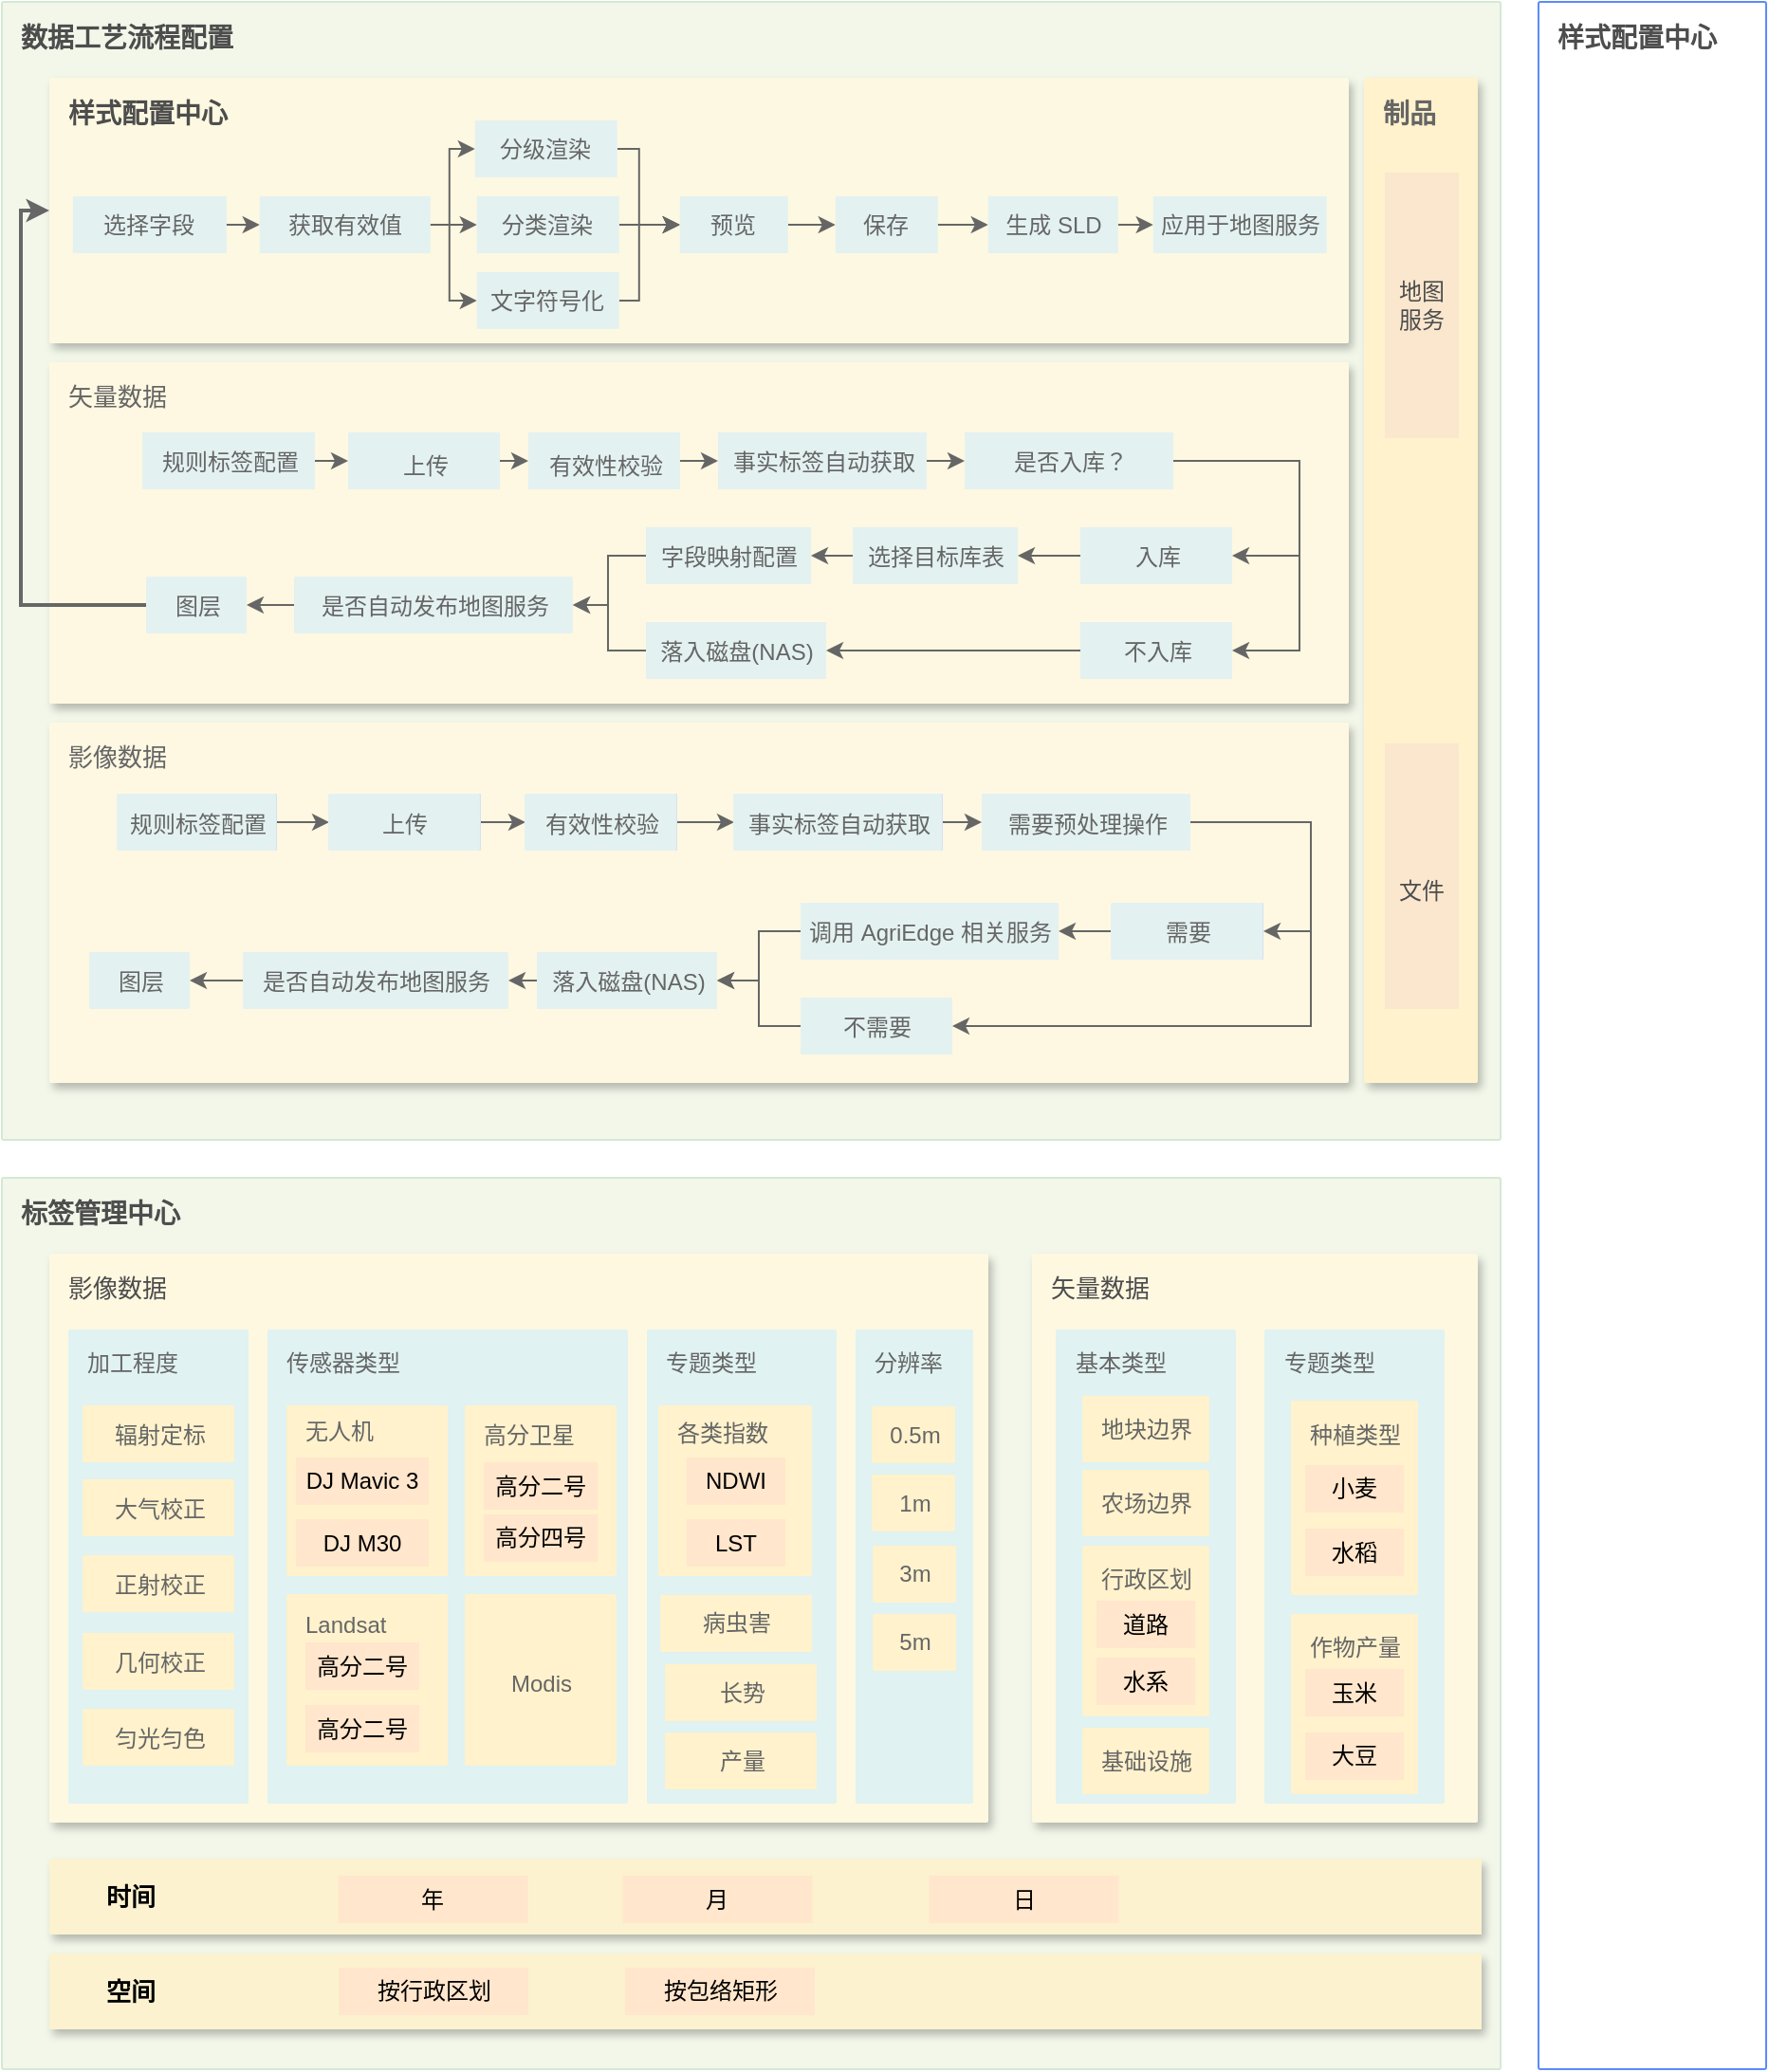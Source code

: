<mxfile version="20.2.2" type="github">
  <diagram id="C5RBs43oDa-KdzZeNtuy" name="Page-1">
    <mxGraphModel dx="2287" dy="1370" grid="1" gridSize="10" guides="1" tooltips="1" connect="1" arrows="1" fold="1" page="1" pageScale="1" pageWidth="827" pageHeight="1169" math="0" shadow="0">
      <root>
        <mxCell id="WIyWlLk6GJQsqaUBKTNV-0" />
        <mxCell id="WIyWlLk6GJQsqaUBKTNV-1" parent="WIyWlLk6GJQsqaUBKTNV-0" />
        <mxCell id="CGNY96M8Sa9pFSSGAjqj-4" value="标签管理中心" style="sketch=0;points=[[0,0,0],[0.25,0,0],[0.5,0,0],[0.75,0,0],[1,0,0],[1,0.25,0],[1,0.5,0],[1,0.75,0],[1,1,0],[0.75,1,0],[0.5,1,0],[0.25,1,0],[0,1,0],[0,0.75,0],[0,0.5,0],[0,0.25,0]];rounded=1;absoluteArcSize=1;arcSize=2;html=1;strokeColor=#D5E8D4;gradientColor=none;shadow=0;dashed=0;fontSize=14;fontColor=#4D4D4D;align=left;verticalAlign=top;spacing=10;spacingTop=-4;fillColor=#F2F7EA;fontStyle=1;strokeWidth=1;" vertex="1" parent="WIyWlLk6GJQsqaUBKTNV-1">
          <mxGeometry x="240" y="940" width="790" height="470" as="geometry" />
        </mxCell>
        <mxCell id="CGNY96M8Sa9pFSSGAjqj-5" value="数据工艺流程配置" style="sketch=0;points=[[0,0,0],[0.25,0,0],[0.5,0,0],[0.75,0,0],[1,0,0],[1,0.25,0],[1,0.5,0],[1,0.75,0],[1,1,0],[0.75,1,0],[0.5,1,0],[0.25,1,0],[0,1,0],[0,0.75,0],[0,0.5,0],[0,0.25,0]];rounded=1;absoluteArcSize=1;arcSize=2;html=1;strokeColor=#D5E8D4;gradientColor=none;shadow=0;dashed=0;fontSize=14;fontColor=#4D4D4D;align=left;verticalAlign=top;spacing=10;spacingTop=-4;fillColor=#f2f7ea;fontStyle=1;strokeWidth=1;" vertex="1" parent="WIyWlLk6GJQsqaUBKTNV-1">
          <mxGeometry x="240" y="320" width="790" height="600" as="geometry" />
        </mxCell>
        <mxCell id="CGNY96M8Sa9pFSSGAjqj-7" value="影像数据" style="sketch=0;points=[[0,0,0],[0.25,0,0],[0.5,0,0],[0.75,0,0],[1,0,0],[1,0.25,0],[1,0.5,0],[1,0.75,0],[1,1,0],[0.75,1,0],[0.5,1,0],[0.25,1,0],[0,1,0],[0,0.75,0],[0,0.5,0],[0,0.25,0]];rounded=1;absoluteArcSize=1;arcSize=2;html=1;strokeColor=none;gradientColor=none;shadow=1;dashed=0;fontSize=13;fontColor=#4D4D4D;align=left;verticalAlign=top;spacing=10;spacingTop=-4;fillColor=#FFF8E1;" vertex="1" parent="WIyWlLk6GJQsqaUBKTNV-1">
          <mxGeometry x="265" y="980" width="495" height="300" as="geometry" />
        </mxCell>
        <mxCell id="CGNY96M8Sa9pFSSGAjqj-8" value="矢量数据" style="sketch=0;points=[[0,0,0],[0.25,0,0],[0.5,0,0],[0.75,0,0],[1,0,0],[1,0.25,0],[1,0.5,0],[1,0.75,0],[1,1,0],[0.75,1,0],[0.5,1,0],[0.25,1,0],[0,1,0],[0,0.75,0],[0,0.5,0],[0,0.25,0]];rounded=1;absoluteArcSize=1;arcSize=2;html=1;strokeColor=none;gradientColor=none;shadow=1;dashed=0;fontSize=13;fontColor=#4D4D4D;align=left;verticalAlign=top;spacing=10;spacingTop=-4;fillColor=#FFF8E1;" vertex="1" parent="WIyWlLk6GJQsqaUBKTNV-1">
          <mxGeometry x="783" y="980" width="235" height="300" as="geometry" />
        </mxCell>
        <mxCell id="CGNY96M8Sa9pFSSGAjqj-23" value="加工程度" style="sketch=0;points=[[0,0,0],[0.25,0,0],[0.5,0,0],[0.75,0,0],[1,0,0],[1,0.25,0],[1,0.5,0],[1,0.75,0],[1,1,0],[0.75,1,0],[0.5,1,0],[0.25,1,0],[0,1,0],[0,0.75,0],[0,0.5,0],[0,0.25,0]];rounded=1;absoluteArcSize=1;arcSize=2;html=1;strokeColor=none;gradientColor=none;shadow=0;dashed=0;fontSize=12;fontColor=#666666;align=left;verticalAlign=top;spacing=10;spacingTop=-4;fillColor=#E0F2F1;" vertex="1" parent="WIyWlLk6GJQsqaUBKTNV-1">
          <mxGeometry x="275" y="1020" width="95" height="250" as="geometry" />
        </mxCell>
        <mxCell id="CGNY96M8Sa9pFSSGAjqj-24" value="传感器类型" style="sketch=0;points=[[0,0,0],[0.25,0,0],[0.5,0,0],[0.75,0,0],[1,0,0],[1,0.25,0],[1,0.5,0],[1,0.75,0],[1,1,0],[0.75,1,0],[0.5,1,0],[0.25,1,0],[0,1,0],[0,0.75,0],[0,0.5,0],[0,0.25,0]];rounded=1;absoluteArcSize=1;arcSize=2;html=1;strokeColor=none;gradientColor=none;shadow=0;dashed=0;fontSize=12;fontColor=#666666;align=left;verticalAlign=top;spacing=10;spacingTop=-4;fillColor=#E0F2F1;" vertex="1" parent="WIyWlLk6GJQsqaUBKTNV-1">
          <mxGeometry x="380" y="1020" width="190" height="250" as="geometry" />
        </mxCell>
        <mxCell id="CGNY96M8Sa9pFSSGAjqj-25" value="专题类型" style="sketch=0;points=[[0,0,0],[0.25,0,0],[0.5,0,0],[0.75,0,0],[1,0,0],[1,0.25,0],[1,0.5,0],[1,0.75,0],[1,1,0],[0.75,1,0],[0.5,1,0],[0.25,1,0],[0,1,0],[0,0.75,0],[0,0.5,0],[0,0.25,0]];rounded=1;absoluteArcSize=1;arcSize=2;html=1;strokeColor=none;gradientColor=none;shadow=0;dashed=0;fontSize=12;fontColor=#666666;align=left;verticalAlign=top;spacing=10;spacingTop=-4;fillColor=#E0F2F1;" vertex="1" parent="WIyWlLk6GJQsqaUBKTNV-1">
          <mxGeometry x="580" y="1020" width="100" height="250" as="geometry" />
        </mxCell>
        <mxCell id="CGNY96M8Sa9pFSSGAjqj-26" value="基本类型" style="sketch=0;points=[[0,0,0],[0.25,0,0],[0.5,0,0],[0.75,0,0],[1,0,0],[1,0.25,0],[1,0.5,0],[1,0.75,0],[1,1,0],[0.75,1,0],[0.5,1,0],[0.25,1,0],[0,1,0],[0,0.75,0],[0,0.5,0],[0,0.25,0]];rounded=1;absoluteArcSize=1;arcSize=2;html=1;strokeColor=none;gradientColor=none;shadow=0;dashed=0;fontSize=12;fontColor=#666666;align=left;verticalAlign=top;spacing=10;spacingTop=-4;fillColor=#E0F2F1;" vertex="1" parent="WIyWlLk6GJQsqaUBKTNV-1">
          <mxGeometry x="795.5" y="1020" width="95" height="250" as="geometry" />
        </mxCell>
        <mxCell id="CGNY96M8Sa9pFSSGAjqj-27" value="专题类型" style="sketch=0;points=[[0,0,0],[0.25,0,0],[0.5,0,0],[0.75,0,0],[1,0,0],[1,0.25,0],[1,0.5,0],[1,0.75,0],[1,1,0],[0.75,1,0],[0.5,1,0],[0.25,1,0],[0,1,0],[0,0.75,0],[0,0.5,0],[0,0.25,0]];rounded=1;absoluteArcSize=1;arcSize=2;html=1;strokeColor=none;gradientColor=none;shadow=0;dashed=0;fontSize=12;fontColor=#666666;align=left;verticalAlign=top;spacing=10;spacingTop=-4;fillColor=#E0F2F1;" vertex="1" parent="WIyWlLk6GJQsqaUBKTNV-1">
          <mxGeometry x="905.5" y="1020" width="95" height="250" as="geometry" />
        </mxCell>
        <mxCell id="CGNY96M8Sa9pFSSGAjqj-29" value="辐射定标" style="sketch=0;points=[[0,0,0],[0.25,0,0],[0.5,0,0],[0.75,0,0],[1,0,0],[1,0.25,0],[1,0.5,0],[1,0.75,0],[1,1,0],[0.75,1,0],[0.5,1,0],[0.25,1,0],[0,1,0],[0,0.75,0],[0,0.5,0],[0,0.25,0]];rounded=1;absoluteArcSize=1;arcSize=2;html=1;strokeColor=none;gradientColor=none;shadow=0;dashed=0;fontSize=12;fontColor=#666666;align=center;verticalAlign=top;spacing=10;spacingTop=-6;fillColor=#FFF2CC;" vertex="1" parent="WIyWlLk6GJQsqaUBKTNV-1">
          <mxGeometry x="282.5" y="1060" width="80" height="30" as="geometry" />
        </mxCell>
        <mxCell id="CGNY96M8Sa9pFSSGAjqj-30" value="大气校正" style="sketch=0;points=[[0,0,0],[0.25,0,0],[0.5,0,0],[0.75,0,0],[1,0,0],[1,0.25,0],[1,0.5,0],[1,0.75,0],[1,1,0],[0.75,1,0],[0.5,1,0],[0.25,1,0],[0,1,0],[0,0.75,0],[0,0.5,0],[0,0.25,0]];rounded=1;absoluteArcSize=1;arcSize=2;html=1;strokeColor=none;gradientColor=none;shadow=0;dashed=0;fontSize=12;fontColor=#666666;align=center;verticalAlign=top;spacing=10;spacingTop=-6;fillColor=#FFF2CC;" vertex="1" parent="WIyWlLk6GJQsqaUBKTNV-1">
          <mxGeometry x="282.5" y="1099" width="80" height="30" as="geometry" />
        </mxCell>
        <mxCell id="CGNY96M8Sa9pFSSGAjqj-31" value="正射校正" style="sketch=0;points=[[0,0,0],[0.25,0,0],[0.5,0,0],[0.75,0,0],[1,0,0],[1,0.25,0],[1,0.5,0],[1,0.75,0],[1,1,0],[0.75,1,0],[0.5,1,0],[0.25,1,0],[0,1,0],[0,0.75,0],[0,0.5,0],[0,0.25,0]];rounded=1;absoluteArcSize=1;arcSize=2;html=1;strokeColor=none;gradientColor=none;shadow=0;dashed=0;fontSize=12;fontColor=#666666;align=center;verticalAlign=top;spacing=10;spacingTop=-6;fillColor=#FFF2CC;" vertex="1" parent="WIyWlLk6GJQsqaUBKTNV-1">
          <mxGeometry x="282.5" y="1139" width="80" height="30" as="geometry" />
        </mxCell>
        <mxCell id="CGNY96M8Sa9pFSSGAjqj-32" value="几何校正" style="sketch=0;points=[[0,0,0],[0.25,0,0],[0.5,0,0],[0.75,0,0],[1,0,0],[1,0.25,0],[1,0.5,0],[1,0.75,0],[1,1,0],[0.75,1,0],[0.5,1,0],[0.25,1,0],[0,1,0],[0,0.75,0],[0,0.5,0],[0,0.25,0]];rounded=1;absoluteArcSize=1;arcSize=2;html=1;strokeColor=none;gradientColor=none;shadow=0;dashed=0;fontSize=12;fontColor=#666666;align=center;verticalAlign=top;spacing=10;spacingTop=-6;fillColor=#FFF2CC;" vertex="1" parent="WIyWlLk6GJQsqaUBKTNV-1">
          <mxGeometry x="282.5" y="1180" width="80" height="30" as="geometry" />
        </mxCell>
        <mxCell id="CGNY96M8Sa9pFSSGAjqj-33" value="匀光匀色" style="sketch=0;points=[[0,0,0],[0.25,0,0],[0.5,0,0],[0.75,0,0],[1,0,0],[1,0.25,0],[1,0.5,0],[1,0.75,0],[1,1,0],[0.75,1,0],[0.5,1,0],[0.25,1,0],[0,1,0],[0,0.75,0],[0,0.5,0],[0,0.25,0]];rounded=1;absoluteArcSize=1;arcSize=2;html=1;strokeColor=none;gradientColor=none;shadow=0;dashed=0;fontSize=12;fontColor=#666666;align=center;verticalAlign=top;spacing=10;spacingTop=-6;fillColor=#FFF2CC;" vertex="1" parent="WIyWlLk6GJQsqaUBKTNV-1">
          <mxGeometry x="282.5" y="1220" width="80" height="30" as="geometry" />
        </mxCell>
        <mxCell id="CGNY96M8Sa9pFSSGAjqj-34" value="无人机" style="sketch=0;points=[[0,0,0],[0.25,0,0],[0.5,0,0],[0.75,0,0],[1,0,0],[1,0.25,0],[1,0.5,0],[1,0.75,0],[1,1,0],[0.75,1,0],[0.5,1,0],[0.25,1,0],[0,1,0],[0,0.75,0],[0,0.5,0],[0,0.25,0]];rounded=1;absoluteArcSize=1;arcSize=2;html=1;strokeColor=none;gradientColor=none;shadow=0;dashed=0;fontSize=12;fontColor=#666666;align=left;verticalAlign=top;spacing=10;spacingTop=-8;fillColor=#FFF2CC;" vertex="1" parent="WIyWlLk6GJQsqaUBKTNV-1">
          <mxGeometry x="390" y="1060" width="85" height="90" as="geometry" />
        </mxCell>
        <mxCell id="CGNY96M8Sa9pFSSGAjqj-35" value="高分卫星" style="sketch=0;points=[[0,0,0],[0.25,0,0],[0.5,0,0],[0.75,0,0],[1,0,0],[1,0.25,0],[1,0.5,0],[1,0.75,0],[1,1,0],[0.75,1,0],[0.5,1,0],[0.25,1,0],[0,1,0],[0,0.75,0],[0,0.5,0],[0,0.25,0]];rounded=1;absoluteArcSize=1;arcSize=2;html=1;strokeColor=none;gradientColor=none;shadow=0;dashed=0;fontSize=12;fontColor=#666666;align=left;verticalAlign=top;spacing=10;spacingTop=-6;fillColor=#FFF2CC;" vertex="1" parent="WIyWlLk6GJQsqaUBKTNV-1">
          <mxGeometry x="484" y="1060" width="80" height="90" as="geometry" />
        </mxCell>
        <mxCell id="CGNY96M8Sa9pFSSGAjqj-36" value="Landsat" style="sketch=0;points=[[0,0,0],[0.25,0,0],[0.5,0,0],[0.75,0,0],[1,0,0],[1,0.25,0],[1,0.5,0],[1,0.75,0],[1,1,0],[0.75,1,0],[0.5,1,0],[0.25,1,0],[0,1,0],[0,0.75,0],[0,0.5,0],[0,0.25,0]];rounded=1;absoluteArcSize=1;arcSize=2;html=1;strokeColor=none;gradientColor=none;shadow=0;dashed=0;fontSize=12;fontColor=#666666;align=left;verticalAlign=top;spacing=10;spacingTop=-6;fillColor=#FFF2CC;" vertex="1" parent="WIyWlLk6GJQsqaUBKTNV-1">
          <mxGeometry x="390" y="1159.5" width="85" height="90.5" as="geometry" />
        </mxCell>
        <mxCell id="CGNY96M8Sa9pFSSGAjqj-37" value="&lt;br&gt;&lt;br&gt;Modis" style="sketch=0;points=[[0,0,0],[0.25,0,0],[0.5,0,0],[0.75,0,0],[1,0,0],[1,0.25,0],[1,0.5,0],[1,0.75,0],[1,1,0],[0.75,1,0],[0.5,1,0],[0.25,1,0],[0,1,0],[0,0.75,0],[0,0.5,0],[0,0.25,0]];rounded=1;absoluteArcSize=1;arcSize=2;html=1;strokeColor=none;gradientColor=none;shadow=0;dashed=0;fontSize=12;fontColor=#666666;align=center;verticalAlign=top;spacing=10;spacingTop=-4;fillColor=#FFF2CC;" vertex="1" parent="WIyWlLk6GJQsqaUBKTNV-1">
          <mxGeometry x="484" y="1159.5" width="80" height="90.5" as="geometry" />
        </mxCell>
        <mxCell id="CGNY96M8Sa9pFSSGAjqj-42" value="DJ Mavic 3" style="rounded=0;whiteSpace=wrap;html=1;fontColor=#333333;fillColor=#f5f5f5;strokeColor=none;" vertex="1" parent="WIyWlLk6GJQsqaUBKTNV-1">
          <mxGeometry x="395" y="1087.5" width="70" height="25" as="geometry" />
        </mxCell>
        <mxCell id="CGNY96M8Sa9pFSSGAjqj-43" value="高分二号" style="rounded=0;whiteSpace=wrap;html=1;fontColor=#333333;fillColor=#f5f5f5;strokeColor=none;" vertex="1" parent="WIyWlLk6GJQsqaUBKTNV-1">
          <mxGeometry x="494" y="1090" width="60" height="25" as="geometry" />
        </mxCell>
        <mxCell id="CGNY96M8Sa9pFSSGAjqj-44" value="高分四号" style="rounded=0;whiteSpace=wrap;html=1;fontColor=#333333;fillColor=#f5f5f5;strokeColor=none;" vertex="1" parent="WIyWlLk6GJQsqaUBKTNV-1">
          <mxGeometry x="494" y="1117.5" width="60" height="25" as="geometry" />
        </mxCell>
        <mxCell id="CGNY96M8Sa9pFSSGAjqj-47" value="DJ M30" style="rounded=0;whiteSpace=wrap;html=1;fontColor=#333333;fillColor=#f5f5f5;strokeColor=none;" vertex="1" parent="WIyWlLk6GJQsqaUBKTNV-1">
          <mxGeometry x="395" y="1120" width="70" height="25" as="geometry" />
        </mxCell>
        <mxCell id="CGNY96M8Sa9pFSSGAjqj-49" value="各类指数" style="sketch=0;points=[[0,0,0],[0.25,0,0],[0.5,0,0],[0.75,0,0],[1,0,0],[1,0.25,0],[1,0.5,0],[1,0.75,0],[1,1,0],[0.75,1,0],[0.5,1,0],[0.25,1,0],[0,1,0],[0,0.75,0],[0,0.5,0],[0,0.25,0]];rounded=1;absoluteArcSize=1;arcSize=2;html=1;strokeColor=none;gradientColor=none;shadow=0;dashed=0;fontSize=12;fontColor=#666666;align=left;verticalAlign=top;spacing=10;spacingTop=-7;fillColor=#FFF2CC;" vertex="1" parent="WIyWlLk6GJQsqaUBKTNV-1">
          <mxGeometry x="586" y="1060" width="81" height="90" as="geometry" />
        </mxCell>
        <mxCell id="CGNY96M8Sa9pFSSGAjqj-52" value="病虫害" style="sketch=0;points=[[0,0,0],[0.25,0,0],[0.5,0,0],[0.75,0,0],[1,0,0],[1,0.25,0],[1,0.5,0],[1,0.75,0],[1,1,0],[0.75,1,0],[0.5,1,0],[0.25,1,0],[0,1,0],[0,0.75,0],[0,0.5,0],[0,0.25,0]];rounded=1;absoluteArcSize=1;arcSize=2;html=1;strokeColor=none;gradientColor=none;shadow=0;dashed=0;fontSize=12;fontColor=#666666;align=center;verticalAlign=top;spacing=10;spacingTop=-7;fillColor=#FFF2CC;" vertex="1" parent="WIyWlLk6GJQsqaUBKTNV-1">
          <mxGeometry x="587" y="1160" width="80" height="30" as="geometry" />
        </mxCell>
        <mxCell id="CGNY96M8Sa9pFSSGAjqj-55" value="DJ Mavic 3" style="rounded=0;whiteSpace=wrap;html=1;fontColor=#333333;fillColor=#f5f5f5;strokeColor=none;" vertex="1" parent="WIyWlLk6GJQsqaUBKTNV-1">
          <mxGeometry x="395" y="1087.5" width="70" height="25" as="geometry" />
        </mxCell>
        <mxCell id="CGNY96M8Sa9pFSSGAjqj-56" value="DJ M30" style="rounded=0;whiteSpace=wrap;html=1;fontColor=#333333;fillColor=#f5f5f5;strokeColor=none;" vertex="1" parent="WIyWlLk6GJQsqaUBKTNV-1">
          <mxGeometry x="395" y="1120" width="70" height="25" as="geometry" />
        </mxCell>
        <mxCell id="CGNY96M8Sa9pFSSGAjqj-58" value="DJ M30" style="rounded=0;whiteSpace=wrap;html=1;fontColor=#333333;fillColor=#f5f5f5;strokeColor=none;" vertex="1" parent="WIyWlLk6GJQsqaUBKTNV-1">
          <mxGeometry x="395" y="1120" width="70" height="25" as="geometry" />
        </mxCell>
        <mxCell id="CGNY96M8Sa9pFSSGAjqj-61" value="高分二号" style="rounded=0;whiteSpace=wrap;html=1;fontColor=#333333;fillColor=#f5f5f5;strokeColor=none;" vertex="1" parent="WIyWlLk6GJQsqaUBKTNV-1">
          <mxGeometry x="494" y="1090" width="60" height="25" as="geometry" />
        </mxCell>
        <mxCell id="CGNY96M8Sa9pFSSGAjqj-62" value="DJ M30" style="rounded=0;whiteSpace=wrap;html=1;fontColor=#333333;fillColor=#f5f5f5;strokeColor=none;" vertex="1" parent="WIyWlLk6GJQsqaUBKTNV-1">
          <mxGeometry x="395" y="1120" width="70" height="25" as="geometry" />
        </mxCell>
        <mxCell id="CGNY96M8Sa9pFSSGAjqj-65" value="高分二号" style="rounded=0;whiteSpace=wrap;html=1;fontColor=#333333;fillColor=#f5f5f5;strokeColor=none;" vertex="1" parent="WIyWlLk6GJQsqaUBKTNV-1">
          <mxGeometry x="494" y="1090" width="60" height="25" as="geometry" />
        </mxCell>
        <mxCell id="CGNY96M8Sa9pFSSGAjqj-66" value="DJ M30" style="rounded=0;whiteSpace=wrap;html=1;fontColor=#333333;fillColor=#f5f5f5;strokeColor=none;" vertex="1" parent="WIyWlLk6GJQsqaUBKTNV-1">
          <mxGeometry x="395" y="1120" width="70" height="25" as="geometry" />
        </mxCell>
        <mxCell id="CGNY96M8Sa9pFSSGAjqj-69" value="高分二号" style="rounded=0;whiteSpace=wrap;html=1;fontColor=#333333;fillColor=#f5f5f5;strokeColor=none;" vertex="1" parent="WIyWlLk6GJQsqaUBKTNV-1">
          <mxGeometry x="494" y="1090" width="60" height="25" as="geometry" />
        </mxCell>
        <mxCell id="CGNY96M8Sa9pFSSGAjqj-78" value="DJ Mavic 3" style="rounded=0;whiteSpace=wrap;html=1;fontColor=#333333;fillColor=#f5f5f5;strokeColor=none;" vertex="1" parent="WIyWlLk6GJQsqaUBKTNV-1">
          <mxGeometry x="395" y="1087.5" width="70" height="25" as="geometry" />
        </mxCell>
        <mxCell id="CGNY96M8Sa9pFSSGAjqj-79" value="DJ M30" style="rounded=0;whiteSpace=wrap;html=1;fontColor=#333333;fillColor=#f5f5f5;strokeColor=none;" vertex="1" parent="WIyWlLk6GJQsqaUBKTNV-1">
          <mxGeometry x="395" y="1120" width="70" height="25" as="geometry" />
        </mxCell>
        <mxCell id="CGNY96M8Sa9pFSSGAjqj-82" value="DJ Mavic 3" style="rounded=0;whiteSpace=wrap;html=1;fontColor=#333333;fillColor=#f5f5f5;strokeColor=none;" vertex="1" parent="WIyWlLk6GJQsqaUBKTNV-1">
          <mxGeometry x="395" y="1087.5" width="70" height="25" as="geometry" />
        </mxCell>
        <mxCell id="CGNY96M8Sa9pFSSGAjqj-83" value="DJ M30" style="rounded=0;whiteSpace=wrap;html=1;fontColor=#333333;fillColor=#f5f5f5;strokeColor=none;" vertex="1" parent="WIyWlLk6GJQsqaUBKTNV-1">
          <mxGeometry x="395" y="1120" width="70" height="25" as="geometry" />
        </mxCell>
        <mxCell id="CGNY96M8Sa9pFSSGAjqj-86" value="高分四号" style="rounded=0;whiteSpace=wrap;html=1;fontColor=#333333;fillColor=#f5f5f5;strokeColor=none;" vertex="1" parent="WIyWlLk6GJQsqaUBKTNV-1">
          <mxGeometry x="494" y="1117.5" width="60" height="25" as="geometry" />
        </mxCell>
        <mxCell id="CGNY96M8Sa9pFSSGAjqj-87" value="DJ Mavic 3" style="rounded=0;whiteSpace=wrap;html=1;fontColor=#333333;fillColor=#f5f5f5;strokeColor=none;" vertex="1" parent="WIyWlLk6GJQsqaUBKTNV-1">
          <mxGeometry x="395" y="1087.5" width="70" height="25" as="geometry" />
        </mxCell>
        <mxCell id="CGNY96M8Sa9pFSSGAjqj-88" value="DJ M30" style="rounded=0;whiteSpace=wrap;html=1;fontColor=#333333;fillColor=#f5f5f5;strokeColor=none;" vertex="1" parent="WIyWlLk6GJQsqaUBKTNV-1">
          <mxGeometry x="395" y="1120" width="70" height="25" as="geometry" />
        </mxCell>
        <mxCell id="CGNY96M8Sa9pFSSGAjqj-91" value="高分四号" style="rounded=0;whiteSpace=wrap;html=1;fontColor=#333333;fillColor=#f5f5f5;strokeColor=none;" vertex="1" parent="WIyWlLk6GJQsqaUBKTNV-1">
          <mxGeometry x="494" y="1117.5" width="60" height="25" as="geometry" />
        </mxCell>
        <mxCell id="CGNY96M8Sa9pFSSGAjqj-70" value="LST" style="rounded=0;whiteSpace=wrap;html=1;fillColor=#ffe6cc;strokeColor=none;" vertex="1" parent="WIyWlLk6GJQsqaUBKTNV-1">
          <mxGeometry x="601" y="1120" width="52" height="25" as="geometry" />
        </mxCell>
        <mxCell id="CGNY96M8Sa9pFSSGAjqj-71" value="NDWI" style="rounded=0;whiteSpace=wrap;html=1;fillColor=#ffe6cc;strokeColor=none;" vertex="1" parent="WIyWlLk6GJQsqaUBKTNV-1">
          <mxGeometry x="601" y="1087.5" width="52" height="25" as="geometry" />
        </mxCell>
        <mxCell id="CGNY96M8Sa9pFSSGAjqj-92" value="DJ Mavic 3" style="rounded=0;whiteSpace=wrap;html=1;fillColor=#ffe6cc;strokeColor=none;" vertex="1" parent="WIyWlLk6GJQsqaUBKTNV-1">
          <mxGeometry x="395" y="1087.5" width="70" height="25" as="geometry" />
        </mxCell>
        <mxCell id="CGNY96M8Sa9pFSSGAjqj-93" value="DJ M30" style="rounded=0;whiteSpace=wrap;html=1;fillColor=#ffe6cc;strokeColor=none;" vertex="1" parent="WIyWlLk6GJQsqaUBKTNV-1">
          <mxGeometry x="395" y="1120" width="70" height="25" as="geometry" />
        </mxCell>
        <mxCell id="CGNY96M8Sa9pFSSGAjqj-94" value="高分二号" style="rounded=0;whiteSpace=wrap;html=1;fillColor=#ffe6cc;strokeColor=none;" vertex="1" parent="WIyWlLk6GJQsqaUBKTNV-1">
          <mxGeometry x="400" y="1185" width="60" height="25" as="geometry" />
        </mxCell>
        <mxCell id="CGNY96M8Sa9pFSSGAjqj-95" value="高分二号" style="rounded=0;whiteSpace=wrap;html=1;fillColor=#ffe6cc;strokeColor=none;" vertex="1" parent="WIyWlLk6GJQsqaUBKTNV-1">
          <mxGeometry x="400" y="1218" width="60" height="25" as="geometry" />
        </mxCell>
        <mxCell id="CGNY96M8Sa9pFSSGAjqj-96" value="高分四号" style="rounded=0;whiteSpace=wrap;html=1;fillColor=#ffe6cc;strokeColor=none;" vertex="1" parent="WIyWlLk6GJQsqaUBKTNV-1">
          <mxGeometry x="494" y="1117.5" width="60" height="25" as="geometry" />
        </mxCell>
        <mxCell id="CGNY96M8Sa9pFSSGAjqj-97" value="高分二号" style="rounded=0;whiteSpace=wrap;html=1;fillColor=#ffe6cc;strokeColor=none;" vertex="1" parent="WIyWlLk6GJQsqaUBKTNV-1">
          <mxGeometry x="494" y="1090" width="60" height="25" as="geometry" />
        </mxCell>
        <mxCell id="CGNY96M8Sa9pFSSGAjqj-98" value="地块边界" style="sketch=0;points=[[0,0,0],[0.25,0,0],[0.5,0,0],[0.75,0,0],[1,0,0],[1,0.25,0],[1,0.5,0],[1,0.75,0],[1,1,0],[0.75,1,0],[0.5,1,0],[0.25,1,0],[0,1,0],[0,0.75,0],[0,0.5,0],[0,0.25,0]];rounded=1;absoluteArcSize=1;arcSize=2;html=1;strokeColor=none;gradientColor=none;shadow=0;dashed=0;fontSize=12;fontColor=#666666;align=center;verticalAlign=top;spacing=10;spacingTop=-4;fillColor=#FFF2CC;" vertex="1" parent="WIyWlLk6GJQsqaUBKTNV-1">
          <mxGeometry x="809.5" y="1055" width="67" height="35" as="geometry" />
        </mxCell>
        <mxCell id="CGNY96M8Sa9pFSSGAjqj-99" value="农场边界" style="sketch=0;points=[[0,0,0],[0.25,0,0],[0.5,0,0],[0.75,0,0],[1,0,0],[1,0.25,0],[1,0.5,0],[1,0.75,0],[1,1,0],[0.75,1,0],[0.5,1,0],[0.25,1,0],[0,1,0],[0,0.75,0],[0,0.5,0],[0,0.25,0]];rounded=1;absoluteArcSize=1;arcSize=2;html=1;strokeColor=none;gradientColor=none;shadow=0;dashed=0;fontSize=12;fontColor=#666666;align=center;verticalAlign=top;spacing=10;spacingTop=-4;fillColor=#FFF2CC;" vertex="1" parent="WIyWlLk6GJQsqaUBKTNV-1">
          <mxGeometry x="809.5" y="1094" width="67" height="35" as="geometry" />
        </mxCell>
        <mxCell id="CGNY96M8Sa9pFSSGAjqj-100" value="行政区划" style="sketch=0;points=[[0,0,0],[0.25,0,0],[0.5,0,0],[0.75,0,0],[1,0,0],[1,0.25,0],[1,0.5,0],[1,0.75,0],[1,1,0],[0.75,1,0],[0.5,1,0],[0.25,1,0],[0,1,0],[0,0.75,0],[0,0.5,0],[0,0.25,0]];rounded=1;absoluteArcSize=1;arcSize=2;html=1;strokeColor=none;gradientColor=none;shadow=0;dashed=0;fontSize=12;fontColor=#666666;align=center;verticalAlign=top;spacing=10;spacingTop=-4;fillColor=#FFF2CC;" vertex="1" parent="WIyWlLk6GJQsqaUBKTNV-1">
          <mxGeometry x="809.5" y="1134" width="67" height="90" as="geometry" />
        </mxCell>
        <mxCell id="CGNY96M8Sa9pFSSGAjqj-101" value="基础设施" style="sketch=0;points=[[0,0,0],[0.25,0,0],[0.5,0,0],[0.75,0,0],[1,0,0],[1,0.25,0],[1,0.5,0],[1,0.75,0],[1,1,0],[0.75,1,0],[0.5,1,0],[0.25,1,0],[0,1,0],[0,0.75,0],[0,0.5,0],[0,0.25,0]];rounded=1;absoluteArcSize=1;arcSize=2;html=1;strokeColor=none;gradientColor=none;shadow=0;dashed=0;fontSize=12;fontColor=#666666;align=center;verticalAlign=top;spacing=10;spacingTop=-4;fillColor=#FFF2CC;" vertex="1" parent="WIyWlLk6GJQsqaUBKTNV-1">
          <mxGeometry x="809.5" y="1230" width="67" height="35" as="geometry" />
        </mxCell>
        <mxCell id="CGNY96M8Sa9pFSSGAjqj-102" value="道路" style="rounded=0;whiteSpace=wrap;html=1;fillColor=#ffe6cc;strokeColor=none;" vertex="1" parent="WIyWlLk6GJQsqaUBKTNV-1">
          <mxGeometry x="817" y="1163" width="52" height="25" as="geometry" />
        </mxCell>
        <mxCell id="CGNY96M8Sa9pFSSGAjqj-103" value="水系" style="rounded=0;whiteSpace=wrap;html=1;fillColor=#ffe6cc;strokeColor=none;" vertex="1" parent="WIyWlLk6GJQsqaUBKTNV-1">
          <mxGeometry x="817" y="1193" width="52" height="25" as="geometry" />
        </mxCell>
        <mxCell id="CGNY96M8Sa9pFSSGAjqj-104" value="时间" style="rounded=0;whiteSpace=wrap;html=1;fillColor=#fcf2cf;strokeColor=none;fontStyle=1;align=left;spacingLeft=28;shadow=1;fontSize=13;" vertex="1" parent="WIyWlLk6GJQsqaUBKTNV-1">
          <mxGeometry x="265" y="1299" width="755" height="40" as="geometry" />
        </mxCell>
        <mxCell id="CGNY96M8Sa9pFSSGAjqj-105" value="空间" style="rounded=0;whiteSpace=wrap;html=1;fillColor=#FCF2CF;strokeColor=none;fontStyle=1;spacingLeft=28;align=left;shadow=1;fontSize=13;" vertex="1" parent="WIyWlLk6GJQsqaUBKTNV-1">
          <mxGeometry x="265" y="1349" width="755" height="40" as="geometry" />
        </mxCell>
        <mxCell id="CGNY96M8Sa9pFSSGAjqj-106" value="种植类型" style="sketch=0;points=[[0,0,0],[0.25,0,0],[0.5,0,0],[0.75,0,0],[1,0,0],[1,0.25,0],[1,0.5,0],[1,0.75,0],[1,1,0],[0.75,1,0],[0.5,1,0],[0.25,1,0],[0,1,0],[0,0.75,0],[0,0.5,0],[0,0.25,0]];rounded=1;absoluteArcSize=1;arcSize=2;html=1;strokeColor=none;gradientColor=none;shadow=0;dashed=0;fontSize=12;fontColor=#666666;align=center;verticalAlign=top;spacing=10;spacingTop=-4;fillColor=#FFF2CC;" vertex="1" parent="WIyWlLk6GJQsqaUBKTNV-1">
          <mxGeometry x="919.5" y="1057.5" width="67" height="102.5" as="geometry" />
        </mxCell>
        <mxCell id="CGNY96M8Sa9pFSSGAjqj-107" value="作物产量" style="sketch=0;points=[[0,0,0],[0.25,0,0],[0.5,0,0],[0.75,0,0],[1,0,0],[1,0.25,0],[1,0.5,0],[1,0.75,0],[1,1,0],[0.75,1,0],[0.5,1,0],[0.25,1,0],[0,1,0],[0,0.75,0],[0,0.5,0],[0,0.25,0]];rounded=1;absoluteArcSize=1;arcSize=2;html=1;strokeColor=none;gradientColor=none;shadow=0;dashed=0;fontSize=12;fontColor=#666666;align=center;verticalAlign=top;spacing=10;spacingTop=-4;fillColor=#FFF2CC;" vertex="1" parent="WIyWlLk6GJQsqaUBKTNV-1">
          <mxGeometry x="919.5" y="1170" width="67" height="95" as="geometry" />
        </mxCell>
        <mxCell id="CGNY96M8Sa9pFSSGAjqj-108" value="小麦" style="rounded=0;whiteSpace=wrap;html=1;fillColor=#ffe6cc;strokeColor=none;" vertex="1" parent="WIyWlLk6GJQsqaUBKTNV-1">
          <mxGeometry x="927" y="1091.5" width="52" height="25" as="geometry" />
        </mxCell>
        <mxCell id="CGNY96M8Sa9pFSSGAjqj-109" value="水稻" style="rounded=0;whiteSpace=wrap;html=1;fillColor=#ffe6cc;strokeColor=none;" vertex="1" parent="WIyWlLk6GJQsqaUBKTNV-1">
          <mxGeometry x="927" y="1125" width="52" height="25" as="geometry" />
        </mxCell>
        <mxCell id="CGNY96M8Sa9pFSSGAjqj-110" value="玉米" style="rounded=0;whiteSpace=wrap;html=1;fillColor=#ffe6cc;strokeColor=none;" vertex="1" parent="WIyWlLk6GJQsqaUBKTNV-1">
          <mxGeometry x="927" y="1199" width="52" height="25" as="geometry" />
        </mxCell>
        <mxCell id="CGNY96M8Sa9pFSSGAjqj-111" value="大豆" style="rounded=0;whiteSpace=wrap;html=1;fillColor=#ffe6cc;strokeColor=none;" vertex="1" parent="WIyWlLk6GJQsqaUBKTNV-1">
          <mxGeometry x="927" y="1232.5" width="52" height="25" as="geometry" />
        </mxCell>
        <mxCell id="CGNY96M8Sa9pFSSGAjqj-118" value="矢量数据" style="sketch=0;points=[[0,0,0],[0.25,0,0],[0.5,0,0],[0.75,0,0],[1,0,0],[1,0.25,0],[1,0.5,0],[1,0.75,0],[1,1,0],[0.75,1,0],[0.5,1,0],[0.25,1,0],[0,1,0],[0,0.75,0],[0,0.5,0],[0,0.25,0]];rounded=1;absoluteArcSize=1;arcSize=2;html=1;strokeColor=none;gradientColor=none;shadow=1;dashed=0;fontSize=13;fontColor=#666666;align=left;verticalAlign=top;spacing=10;spacingTop=-4;fillColor=#fef8e2;" vertex="1" parent="WIyWlLk6GJQsqaUBKTNV-1">
          <mxGeometry x="265" y="510" width="685" height="180" as="geometry" />
        </mxCell>
        <mxCell id="CGNY96M8Sa9pFSSGAjqj-154" style="edgeStyle=orthogonalEdgeStyle;rounded=0;orthogonalLoop=1;jettySize=auto;html=1;exitX=1;exitY=0.5;exitDx=0;exitDy=0;exitPerimeter=0;entryX=0;entryY=0.5;entryDx=0;entryDy=0;entryPerimeter=0;fontColor=#FFFFCC;strokeColor=#666666;" edge="1" parent="WIyWlLk6GJQsqaUBKTNV-1" source="CGNY96M8Sa9pFSSGAjqj-119" target="CGNY96M8Sa9pFSSGAjqj-120">
          <mxGeometry relative="1" as="geometry" />
        </mxCell>
        <mxCell id="CGNY96M8Sa9pFSSGAjqj-119" value="规则标签配置" style="sketch=0;points=[[0,0,0],[0.25,0,0],[0.5,0,0],[0.75,0,0],[1,0,0],[1,0.25,0],[1,0.5,0],[1,0.75,0],[1,1,0],[0.75,1,0],[0.5,1,0],[0.25,1,0],[0,1,0],[0,0.75,0],[0,0.5,0],[0,0.25,0]];rounded=1;absoluteArcSize=1;arcSize=2;html=1;strokeColor=none;gradientColor=none;shadow=0;dashed=0;fontSize=12;fontColor=#666666;align=center;verticalAlign=top;spacing=10;spacingTop=-6;fillColor=#D4E1F5;" vertex="1" parent="WIyWlLk6GJQsqaUBKTNV-1">
          <mxGeometry x="314" y="547" width="91" height="30" as="geometry" />
        </mxCell>
        <mxCell id="CGNY96M8Sa9pFSSGAjqj-155" style="edgeStyle=orthogonalEdgeStyle;rounded=0;orthogonalLoop=1;jettySize=auto;html=1;exitX=1;exitY=0.5;exitDx=0;exitDy=0;exitPerimeter=0;entryX=0;entryY=0.5;entryDx=0;entryDy=0;entryPerimeter=0;fontColor=#FFFFCC;strokeColor=#666666;" edge="1" parent="WIyWlLk6GJQsqaUBKTNV-1" source="CGNY96M8Sa9pFSSGAjqj-120" target="CGNY96M8Sa9pFSSGAjqj-125">
          <mxGeometry relative="1" as="geometry" />
        </mxCell>
        <mxCell id="CGNY96M8Sa9pFSSGAjqj-120" value="上传" style="sketch=0;points=[[0,0,0],[0.25,0,0],[0.5,0,0],[0.75,0,0],[1,0,0],[1,0.25,0],[1,0.5,0],[1,0.75,0],[1,1,0],[0.75,1,0],[0.5,1,0],[0.25,1,0],[0,1,0],[0,0.75,0],[0,0.5,0],[0,0.25,0]];rounded=1;absoluteArcSize=1;arcSize=2;html=1;strokeColor=none;gradientColor=none;shadow=0;dashed=0;fontSize=12;fontColor=#666666;align=center;verticalAlign=top;spacing=10;spacingTop=-4;fillColor=#D4E1F5;" vertex="1" parent="WIyWlLk6GJQsqaUBKTNV-1">
          <mxGeometry x="422.5" y="547" width="80" height="30" as="geometry" />
        </mxCell>
        <mxCell id="CGNY96M8Sa9pFSSGAjqj-164" style="edgeStyle=orthogonalEdgeStyle;rounded=0;orthogonalLoop=1;jettySize=auto;html=1;exitX=0;exitY=0.5;exitDx=0;exitDy=0;exitPerimeter=0;entryX=0;entryY=0.5;entryDx=0;entryDy=0;entryPerimeter=0;fontColor=#FFFFCC;strokeColor=none;endArrow=none;endFill=0;" edge="1" parent="WIyWlLk6GJQsqaUBKTNV-1" source="CGNY96M8Sa9pFSSGAjqj-121" target="CGNY96M8Sa9pFSSGAjqj-122">
          <mxGeometry relative="1" as="geometry" />
        </mxCell>
        <mxCell id="CGNY96M8Sa9pFSSGAjqj-178" style="edgeStyle=orthogonalEdgeStyle;rounded=0;orthogonalLoop=1;jettySize=auto;html=1;exitX=0;exitY=0.5;exitDx=0;exitDy=0;exitPerimeter=0;entryX=1;entryY=0.5;entryDx=0;entryDy=0;entryPerimeter=0;fontColor=#FFFFCC;endArrow=classic;endFill=1;strokeColor=#666666;" edge="1" parent="WIyWlLk6GJQsqaUBKTNV-1" source="CGNY96M8Sa9pFSSGAjqj-121" target="CGNY96M8Sa9pFSSGAjqj-123">
          <mxGeometry relative="1" as="geometry" />
        </mxCell>
        <mxCell id="CGNY96M8Sa9pFSSGAjqj-121" value="入库" style="sketch=0;points=[[0,0,0],[0.25,0,0],[0.5,0,0],[0.75,0,0],[1,0,0],[1,0.25,0],[1,0.5,0],[1,0.75,0],[1,1,0],[0.75,1,0],[0.5,1,0],[0.25,1,0],[0,1,0],[0,0.75,0],[0,0.5,0],[0,0.25,0]];rounded=1;absoluteArcSize=1;arcSize=2;html=1;strokeColor=none;gradientColor=none;shadow=0;dashed=0;fontSize=12;fontColor=#666666;align=center;verticalAlign=top;spacing=10;spacingTop=-6;fillColor=#D4E1F5;" vertex="1" parent="WIyWlLk6GJQsqaUBKTNV-1">
          <mxGeometry x="808.5" y="597" width="80" height="30" as="geometry" />
        </mxCell>
        <mxCell id="CGNY96M8Sa9pFSSGAjqj-177" style="edgeStyle=orthogonalEdgeStyle;rounded=0;orthogonalLoop=1;jettySize=auto;html=1;exitX=0;exitY=0.5;exitDx=0;exitDy=0;exitPerimeter=0;entryX=1;entryY=0.5;entryDx=0;entryDy=0;entryPerimeter=0;fontColor=#FFFFCC;endArrow=classic;endFill=1;strokeColor=#666666;" edge="1" parent="WIyWlLk6GJQsqaUBKTNV-1" source="CGNY96M8Sa9pFSSGAjqj-122" target="CGNY96M8Sa9pFSSGAjqj-127">
          <mxGeometry relative="1" as="geometry" />
        </mxCell>
        <mxCell id="CGNY96M8Sa9pFSSGAjqj-122" value="不入库" style="sketch=0;points=[[0,0,0],[0.25,0,0],[0.5,0,0],[0.75,0,0],[1,0,0],[1,0.25,0],[1,0.5,0],[1,0.75,0],[1,1,0],[0.75,1,0],[0.5,1,0],[0.25,1,0],[0,1,0],[0,0.75,0],[0,0.5,0],[0,0.25,0]];rounded=1;absoluteArcSize=1;arcSize=2;html=1;strokeColor=none;gradientColor=none;shadow=0;dashed=0;fontSize=12;fontColor=#666666;align=center;verticalAlign=top;spacing=10;spacingTop=-6;fillColor=#D4E1F5;" vertex="1" parent="WIyWlLk6GJQsqaUBKTNV-1">
          <mxGeometry x="808.5" y="647" width="80" height="30" as="geometry" />
        </mxCell>
        <mxCell id="CGNY96M8Sa9pFSSGAjqj-179" style="edgeStyle=orthogonalEdgeStyle;rounded=0;orthogonalLoop=1;jettySize=auto;html=1;exitX=0;exitY=0.5;exitDx=0;exitDy=0;exitPerimeter=0;entryX=1;entryY=0.5;entryDx=0;entryDy=0;entryPerimeter=0;fontColor=#FFFFCC;endArrow=classic;endFill=1;strokeColor=#666666;" edge="1" parent="WIyWlLk6GJQsqaUBKTNV-1" source="CGNY96M8Sa9pFSSGAjqj-123" target="CGNY96M8Sa9pFSSGAjqj-124">
          <mxGeometry relative="1" as="geometry" />
        </mxCell>
        <mxCell id="CGNY96M8Sa9pFSSGAjqj-123" value="选择目标库表" style="sketch=0;points=[[0,0,0],[0.25,0,0],[0.5,0,0],[0.75,0,0],[1,0,0],[1,0.25,0],[1,0.5,0],[1,0.75,0],[1,1,0],[0.75,1,0],[0.5,1,0],[0.25,1,0],[0,1,0],[0,0.75,0],[0,0.5,0],[0,0.25,0]];rounded=1;absoluteArcSize=1;arcSize=2;html=1;strokeColor=none;gradientColor=none;shadow=0;dashed=0;fontSize=12;fontColor=#666666;align=center;verticalAlign=top;spacing=10;spacingTop=-6;fillColor=#D4E1F5;" vertex="1" parent="WIyWlLk6GJQsqaUBKTNV-1">
          <mxGeometry x="688.5" y="597" width="87" height="30" as="geometry" />
        </mxCell>
        <mxCell id="CGNY96M8Sa9pFSSGAjqj-181" style="edgeStyle=orthogonalEdgeStyle;rounded=0;orthogonalLoop=1;jettySize=auto;html=1;exitX=0;exitY=0.5;exitDx=0;exitDy=0;exitPerimeter=0;entryX=1;entryY=0.5;entryDx=0;entryDy=0;entryPerimeter=0;fontColor=#FFFFCC;endArrow=classic;endFill=1;strokeColor=#666666;" edge="1" parent="WIyWlLk6GJQsqaUBKTNV-1" source="CGNY96M8Sa9pFSSGAjqj-124" target="CGNY96M8Sa9pFSSGAjqj-126">
          <mxGeometry relative="1" as="geometry" />
        </mxCell>
        <mxCell id="CGNY96M8Sa9pFSSGAjqj-124" value="字段映射配置" style="sketch=0;points=[[0,0,0],[0.25,0,0],[0.5,0,0],[0.75,0,0],[1,0,0],[1,0.25,0],[1,0.5,0],[1,0.75,0],[1,1,0],[0.75,1,0],[0.5,1,0],[0.25,1,0],[0,1,0],[0,0.75,0],[0,0.5,0],[0,0.25,0]];rounded=1;absoluteArcSize=1;arcSize=2;html=1;strokeColor=none;gradientColor=none;shadow=0;dashed=0;fontSize=12;fontColor=#666666;align=center;verticalAlign=top;spacing=10;spacingTop=-6;fillColor=#D4E1F5;" vertex="1" parent="WIyWlLk6GJQsqaUBKTNV-1">
          <mxGeometry x="579.5" y="597" width="87" height="30" as="geometry" />
        </mxCell>
        <mxCell id="CGNY96M8Sa9pFSSGAjqj-156" style="edgeStyle=orthogonalEdgeStyle;rounded=0;orthogonalLoop=1;jettySize=auto;html=1;exitX=1;exitY=0.5;exitDx=0;exitDy=0;exitPerimeter=0;entryX=0;entryY=0.5;entryDx=0;entryDy=0;entryPerimeter=0;fontColor=#FFFFCC;strokeColor=#666666;" edge="1" parent="WIyWlLk6GJQsqaUBKTNV-1" source="CGNY96M8Sa9pFSSGAjqj-125" target="CGNY96M8Sa9pFSSGAjqj-138">
          <mxGeometry relative="1" as="geometry" />
        </mxCell>
        <mxCell id="CGNY96M8Sa9pFSSGAjqj-125" value="有效性校验" style="sketch=0;points=[[0,0,0],[0.25,0,0],[0.5,0,0],[0.75,0,0],[1,0,0],[1,0.25,0],[1,0.5,0],[1,0.75,0],[1,1,0],[0.75,1,0],[0.5,1,0],[0.25,1,0],[0,1,0],[0,0.75,0],[0,0.5,0],[0,0.25,0]];rounded=1;absoluteArcSize=1;arcSize=2;html=1;strokeColor=none;gradientColor=none;shadow=0;dashed=0;fontSize=12;fontColor=#666666;align=center;verticalAlign=top;spacing=10;spacingTop=-4;fillColor=#D4E1F5;" vertex="1" parent="WIyWlLk6GJQsqaUBKTNV-1">
          <mxGeometry x="517.5" y="547" width="80" height="30" as="geometry" />
        </mxCell>
        <mxCell id="CGNY96M8Sa9pFSSGAjqj-180" style="edgeStyle=orthogonalEdgeStyle;rounded=0;orthogonalLoop=1;jettySize=auto;html=1;exitX=0;exitY=0.5;exitDx=0;exitDy=0;exitPerimeter=0;entryX=1;entryY=0.5;entryDx=0;entryDy=0;entryPerimeter=0;fontColor=#FFFFCC;endArrow=classic;endFill=1;strokeColor=#666666;" edge="1" parent="WIyWlLk6GJQsqaUBKTNV-1" source="CGNY96M8Sa9pFSSGAjqj-126" target="CGNY96M8Sa9pFSSGAjqj-140">
          <mxGeometry relative="1" as="geometry" />
        </mxCell>
        <mxCell id="CGNY96M8Sa9pFSSGAjqj-126" value="是否自动发布地图服务" style="sketch=0;points=[[0,0,0],[0.25,0,0],[0.5,0,0],[0.75,0,0],[1,0,0],[1,0.25,0],[1,0.5,0],[1,0.75,0],[1,1,0],[0.75,1,0],[0.5,1,0],[0.25,1,0],[0,1,0],[0,0.75,0],[0,0.5,0],[0,0.25,0]];rounded=1;absoluteArcSize=1;arcSize=2;html=1;strokeColor=none;gradientColor=none;shadow=0;dashed=0;fontSize=12;fontColor=#666666;align=center;verticalAlign=top;spacing=10;spacingTop=-6;fillColor=#E4F1F1;" vertex="1" parent="WIyWlLk6GJQsqaUBKTNV-1">
          <mxGeometry x="394" y="623" width="147" height="30" as="geometry" />
        </mxCell>
        <mxCell id="CGNY96M8Sa9pFSSGAjqj-182" style="edgeStyle=orthogonalEdgeStyle;rounded=0;orthogonalLoop=1;jettySize=auto;html=1;exitX=0;exitY=0.5;exitDx=0;exitDy=0;exitPerimeter=0;entryX=1;entryY=0.5;entryDx=0;entryDy=0;entryPerimeter=0;fontColor=#FFFFCC;endArrow=classic;endFill=1;strokeColor=#666666;" edge="1" parent="WIyWlLk6GJQsqaUBKTNV-1" source="CGNY96M8Sa9pFSSGAjqj-127" target="CGNY96M8Sa9pFSSGAjqj-126">
          <mxGeometry relative="1" as="geometry" />
        </mxCell>
        <mxCell id="CGNY96M8Sa9pFSSGAjqj-127" value="落入磁盘(NAS)" style="sketch=0;points=[[0,0,0],[0.25,0,0],[0.5,0,0],[0.75,0,0],[1,0,0],[1,0.25,0],[1,0.5,0],[1,0.75,0],[1,1,0],[0.75,1,0],[0.5,1,0],[0.25,1,0],[0,1,0],[0,0.75,0],[0,0.5,0],[0,0.25,0]];rounded=1;absoluteArcSize=1;arcSize=2;html=1;strokeColor=none;gradientColor=none;shadow=0;dashed=0;fontSize=12;fontColor=#666666;align=center;verticalAlign=top;spacing=10;spacingTop=-6;fillColor=#D4E1F5;" vertex="1" parent="WIyWlLk6GJQsqaUBKTNV-1">
          <mxGeometry x="579.5" y="647" width="95" height="30" as="geometry" />
        </mxCell>
        <mxCell id="CGNY96M8Sa9pFSSGAjqj-157" style="edgeStyle=orthogonalEdgeStyle;rounded=0;orthogonalLoop=1;jettySize=auto;html=1;exitX=1;exitY=0.5;exitDx=0;exitDy=0;exitPerimeter=0;entryX=0;entryY=0.5;entryDx=0;entryDy=0;entryPerimeter=0;fontColor=#FFFFCC;strokeColor=#666666;" edge="1" parent="WIyWlLk6GJQsqaUBKTNV-1" source="CGNY96M8Sa9pFSSGAjqj-138" target="CGNY96M8Sa9pFSSGAjqj-139">
          <mxGeometry relative="1" as="geometry" />
        </mxCell>
        <mxCell id="CGNY96M8Sa9pFSSGAjqj-138" value="事实标签自动获取" style="sketch=0;points=[[0,0,0],[0.25,0,0],[0.5,0,0],[0.75,0,0],[1,0,0],[1,0.25,0],[1,0.5,0],[1,0.75,0],[1,1,0],[0.75,1,0],[0.5,1,0],[0.25,1,0],[0,1,0],[0,0.75,0],[0,0.5,0],[0,0.25,0]];rounded=1;absoluteArcSize=1;arcSize=2;html=1;strokeColor=none;gradientColor=none;shadow=0;dashed=0;fontSize=12;fontColor=#666666;align=center;verticalAlign=top;spacing=10;spacingTop=-4;fillColor=#D4E1F5;" vertex="1" parent="WIyWlLk6GJQsqaUBKTNV-1">
          <mxGeometry x="617.5" y="547" width="110" height="30" as="geometry" />
        </mxCell>
        <mxCell id="CGNY96M8Sa9pFSSGAjqj-175" style="edgeStyle=orthogonalEdgeStyle;rounded=0;orthogonalLoop=1;jettySize=auto;html=1;exitX=1;exitY=0.5;exitDx=0;exitDy=0;exitPerimeter=0;entryX=1;entryY=0.5;entryDx=0;entryDy=0;entryPerimeter=0;fontColor=#FFFFCC;endArrow=classic;endFill=1;strokeColor=#666666;" edge="1" parent="WIyWlLk6GJQsqaUBKTNV-1" source="CGNY96M8Sa9pFSSGAjqj-139" target="CGNY96M8Sa9pFSSGAjqj-121">
          <mxGeometry relative="1" as="geometry">
            <Array as="points">
              <mxPoint x="924" y="562" />
              <mxPoint x="924" y="612" />
            </Array>
          </mxGeometry>
        </mxCell>
        <mxCell id="CGNY96M8Sa9pFSSGAjqj-176" style="edgeStyle=orthogonalEdgeStyle;rounded=0;orthogonalLoop=1;jettySize=auto;html=1;exitX=1;exitY=0.5;exitDx=0;exitDy=0;exitPerimeter=0;entryX=1;entryY=0.5;entryDx=0;entryDy=0;entryPerimeter=0;fontColor=#FFFFCC;endArrow=classic;endFill=1;strokeColor=#666666;" edge="1" parent="WIyWlLk6GJQsqaUBKTNV-1" source="CGNY96M8Sa9pFSSGAjqj-139" target="CGNY96M8Sa9pFSSGAjqj-122">
          <mxGeometry relative="1" as="geometry">
            <Array as="points">
              <mxPoint x="924" y="562" />
              <mxPoint x="924" y="662" />
            </Array>
          </mxGeometry>
        </mxCell>
        <mxCell id="CGNY96M8Sa9pFSSGAjqj-139" value="是否入库？" style="sketch=0;points=[[0,0,0],[0.25,0,0],[0.5,0,0],[0.75,0,0],[1,0,0],[1,0.25,0],[1,0.5,0],[1,0.75,0],[1,1,0],[0.75,1,0],[0.5,1,0],[0.25,1,0],[0,1,0],[0,0.75,0],[0,0.5,0],[0,0.25,0]];rounded=1;absoluteArcSize=1;arcSize=2;html=1;strokeColor=none;gradientColor=none;shadow=0;dashed=0;fontSize=12;fontColor=#666666;align=center;verticalAlign=top;spacing=10;spacingTop=-4;fillColor=#D4E1F5;" vertex="1" parent="WIyWlLk6GJQsqaUBKTNV-1">
          <mxGeometry x="747.5" y="547" width="110" height="30" as="geometry" />
        </mxCell>
        <mxCell id="CGNY96M8Sa9pFSSGAjqj-300" style="edgeStyle=orthogonalEdgeStyle;rounded=0;orthogonalLoop=1;jettySize=auto;html=1;exitX=0;exitY=0.5;exitDx=0;exitDy=0;exitPerimeter=0;entryX=0;entryY=0.5;entryDx=0;entryDy=0;entryPerimeter=0;fontSize=12;fontColor=#E6E6E6;endArrow=classic;endFill=1;strokeColor=#666666;strokeWidth=2;" edge="1" parent="WIyWlLk6GJQsqaUBKTNV-1" source="CGNY96M8Sa9pFSSGAjqj-140" target="CGNY96M8Sa9pFSSGAjqj-278">
          <mxGeometry relative="1" as="geometry">
            <Array as="points">
              <mxPoint x="250" y="638" />
              <mxPoint x="250" y="430" />
            </Array>
          </mxGeometry>
        </mxCell>
        <mxCell id="CGNY96M8Sa9pFSSGAjqj-140" value="图层" style="sketch=0;points=[[0,0,0],[0.25,0,0],[0.5,0,0],[0.75,0,0],[1,0,0],[1,0.25,0],[1,0.5,0],[1,0.75,0],[1,1,0],[0.75,1,0],[0.5,1,0],[0.25,1,0],[0,1,0],[0,0.75,0],[0,0.5,0],[0,0.25,0]];rounded=1;absoluteArcSize=1;arcSize=2;html=1;strokeColor=none;gradientColor=none;shadow=0;dashed=0;fontSize=12;fontColor=#666666;align=center;verticalAlign=top;spacing=10;spacingTop=-6;fillColor=#e4f1f1;" vertex="1" parent="WIyWlLk6GJQsqaUBKTNV-1">
          <mxGeometry x="316" y="623" width="53" height="30" as="geometry" />
        </mxCell>
        <mxCell id="CGNY96M8Sa9pFSSGAjqj-141" value="影像数据" style="sketch=0;points=[[0,0,0],[0.25,0,0],[0.5,0,0],[0.75,0,0],[1,0,0],[1,0.25,0],[1,0.5,0],[1,0.75,0],[1,1,0],[0.75,1,0],[0.5,1,0],[0.25,1,0],[0,1,0],[0,0.75,0],[0,0.5,0],[0,0.25,0]];rounded=1;absoluteArcSize=1;arcSize=2;html=1;strokeColor=none;gradientColor=none;shadow=1;dashed=0;fontSize=13;fontColor=#666666;align=left;verticalAlign=top;spacing=10;spacingTop=-4;fillColor=#FEF8E2;" vertex="1" parent="WIyWlLk6GJQsqaUBKTNV-1">
          <mxGeometry x="265" y="700" width="685" height="190" as="geometry" />
        </mxCell>
        <mxCell id="CGNY96M8Sa9pFSSGAjqj-183" style="edgeStyle=orthogonalEdgeStyle;rounded=0;orthogonalLoop=1;jettySize=auto;html=1;exitX=1;exitY=0.5;exitDx=0;exitDy=0;exitPerimeter=0;entryX=0;entryY=0.5;entryDx=0;entryDy=0;entryPerimeter=0;fontColor=#FFFFCC;endArrow=classic;endFill=1;strokeColor=#666666;" edge="1" parent="WIyWlLk6GJQsqaUBKTNV-1" source="CGNY96M8Sa9pFSSGAjqj-142" target="CGNY96M8Sa9pFSSGAjqj-143">
          <mxGeometry relative="1" as="geometry" />
        </mxCell>
        <mxCell id="CGNY96M8Sa9pFSSGAjqj-142" value="规则标签配置" style="sketch=0;points=[[0,0,0],[0.25,0,0],[0.5,0,0],[0.75,0,0],[1,0,0],[1,0.25,0],[1,0.5,0],[1,0.75,0],[1,1,0],[0.75,1,0],[0.5,1,0],[0.25,1,0],[0,1,0],[0,0.75,0],[0,0.5,0],[0,0.25,0]];rounded=1;absoluteArcSize=1;arcSize=2;html=1;strokeColor=none;gradientColor=none;shadow=0;dashed=0;fontSize=12;fontColor=#666666;align=center;verticalAlign=top;spacing=10;spacingTop=-4;fillColor=#D4E1F5;" vertex="1" parent="WIyWlLk6GJQsqaUBKTNV-1">
          <mxGeometry x="301" y="737.5" width="84" height="30" as="geometry" />
        </mxCell>
        <mxCell id="CGNY96M8Sa9pFSSGAjqj-184" style="edgeStyle=orthogonalEdgeStyle;rounded=0;orthogonalLoop=1;jettySize=auto;html=1;exitX=1;exitY=0.5;exitDx=0;exitDy=0;exitPerimeter=0;entryX=0;entryY=0.5;entryDx=0;entryDy=0;entryPerimeter=0;fontColor=#FFFFCC;endArrow=classic;endFill=1;strokeColor=#666666;" edge="1" parent="WIyWlLk6GJQsqaUBKTNV-1" source="CGNY96M8Sa9pFSSGAjqj-143" target="CGNY96M8Sa9pFSSGAjqj-148">
          <mxGeometry relative="1" as="geometry" />
        </mxCell>
        <mxCell id="CGNY96M8Sa9pFSSGAjqj-143" value="上传" style="sketch=0;points=[[0,0,0],[0.25,0,0],[0.5,0,0],[0.75,0,0],[1,0,0],[1,0.25,0],[1,0.5,0],[1,0.75,0],[1,1,0],[0.75,1,0],[0.5,1,0],[0.25,1,0],[0,1,0],[0,0.75,0],[0,0.5,0],[0,0.25,0]];rounded=1;absoluteArcSize=1;arcSize=2;html=1;strokeColor=none;gradientColor=none;shadow=0;dashed=0;fontSize=12;fontColor=#666666;align=center;verticalAlign=top;spacing=10;spacingTop=-4;fillColor=#D4E1F5;" vertex="1" parent="WIyWlLk6GJQsqaUBKTNV-1">
          <mxGeometry x="412.5" y="737.5" width="80" height="30" as="geometry" />
        </mxCell>
        <mxCell id="CGNY96M8Sa9pFSSGAjqj-185" style="edgeStyle=orthogonalEdgeStyle;rounded=0;orthogonalLoop=1;jettySize=auto;html=1;exitX=1;exitY=0.5;exitDx=0;exitDy=0;exitPerimeter=0;entryX=0;entryY=0.5;entryDx=0;entryDy=0;entryPerimeter=0;fontColor=#FFFFCC;endArrow=classic;endFill=1;strokeColor=#666666;" edge="1" parent="WIyWlLk6GJQsqaUBKTNV-1" source="CGNY96M8Sa9pFSSGAjqj-148" target="CGNY96M8Sa9pFSSGAjqj-151">
          <mxGeometry relative="1" as="geometry" />
        </mxCell>
        <mxCell id="CGNY96M8Sa9pFSSGAjqj-148" value="有效性校验" style="sketch=0;points=[[0,0,0],[0.25,0,0],[0.5,0,0],[0.75,0,0],[1,0,0],[1,0.25,0],[1,0.5,0],[1,0.75,0],[1,1,0],[0.75,1,0],[0.5,1,0],[0.25,1,0],[0,1,0],[0,0.75,0],[0,0.5,0],[0,0.25,0]];rounded=1;absoluteArcSize=1;arcSize=2;html=1;strokeColor=none;gradientColor=none;shadow=0;dashed=0;fontSize=12;fontColor=#666666;align=center;verticalAlign=top;spacing=10;spacingTop=-4;fillColor=#D4E1F5;" vertex="1" parent="WIyWlLk6GJQsqaUBKTNV-1">
          <mxGeometry x="516" y="737.5" width="80" height="30" as="geometry" />
        </mxCell>
        <mxCell id="CGNY96M8Sa9pFSSGAjqj-200" style="edgeStyle=orthogonalEdgeStyle;rounded=0;orthogonalLoop=1;jettySize=auto;html=1;exitX=0;exitY=0.5;exitDx=0;exitDy=0;exitPerimeter=0;entryX=1;entryY=0.5;entryDx=0;entryDy=0;entryPerimeter=0;fontColor=#FFFFCC;endArrow=classic;endFill=1;strokeColor=#666666;" edge="1" parent="WIyWlLk6GJQsqaUBKTNV-1" source="CGNY96M8Sa9pFSSGAjqj-149" target="CGNY96M8Sa9pFSSGAjqj-199">
          <mxGeometry relative="1" as="geometry" />
        </mxCell>
        <mxCell id="CGNY96M8Sa9pFSSGAjqj-149" value="是否自动发布地图服务" style="sketch=0;points=[[0,0,0],[0.25,0,0],[0.5,0,0],[0.75,0,0],[1,0,0],[1,0.25,0],[1,0.5,0],[1,0.75,0],[1,1,0],[0.75,1,0],[0.5,1,0],[0.25,1,0],[0,1,0],[0,0.75,0],[0,0.5,0],[0,0.25,0]];rounded=1;absoluteArcSize=1;arcSize=2;html=1;strokeColor=none;gradientColor=none;shadow=0;dashed=0;fontSize=12;fontColor=#666666;align=center;verticalAlign=top;spacing=10;spacingTop=-6;fillColor=#e4f1f1;" vertex="1" parent="WIyWlLk6GJQsqaUBKTNV-1">
          <mxGeometry x="367" y="821" width="140" height="30" as="geometry" />
        </mxCell>
        <mxCell id="CGNY96M8Sa9pFSSGAjqj-186" style="edgeStyle=orthogonalEdgeStyle;rounded=0;orthogonalLoop=1;jettySize=auto;html=1;exitX=1;exitY=0.5;exitDx=0;exitDy=0;exitPerimeter=0;entryX=0;entryY=0.5;entryDx=0;entryDy=0;entryPerimeter=0;fontColor=#FFFFCC;endArrow=classic;endFill=1;strokeColor=#666666;" edge="1" parent="WIyWlLk6GJQsqaUBKTNV-1" source="CGNY96M8Sa9pFSSGAjqj-151" target="CGNY96M8Sa9pFSSGAjqj-152">
          <mxGeometry relative="1" as="geometry" />
        </mxCell>
        <mxCell id="CGNY96M8Sa9pFSSGAjqj-151" value="事实标签自动获取" style="sketch=0;points=[[0,0,0],[0.25,0,0],[0.5,0,0],[0.75,0,0],[1,0,0],[1,0.25,0],[1,0.5,0],[1,0.75,0],[1,1,0],[0.75,1,0],[0.5,1,0],[0.25,1,0],[0,1,0],[0,0.75,0],[0,0.5,0],[0,0.25,0]];rounded=1;absoluteArcSize=1;arcSize=2;html=1;strokeColor=none;gradientColor=none;shadow=0;dashed=0;fontSize=12;fontColor=#666666;align=center;verticalAlign=top;spacing=10;spacingTop=-4;fillColor=#D4E1F5;" vertex="1" parent="WIyWlLk6GJQsqaUBKTNV-1">
          <mxGeometry x="626" y="737.5" width="110" height="30" as="geometry" />
        </mxCell>
        <mxCell id="CGNY96M8Sa9pFSSGAjqj-196" style="edgeStyle=orthogonalEdgeStyle;rounded=0;orthogonalLoop=1;jettySize=auto;html=1;exitX=1;exitY=0.5;exitDx=0;exitDy=0;exitPerimeter=0;entryX=1;entryY=0.5;entryDx=0;entryDy=0;entryPerimeter=0;fontColor=#FFFFCC;endArrow=classic;endFill=1;strokeColor=#666666;" edge="1" parent="WIyWlLk6GJQsqaUBKTNV-1" source="CGNY96M8Sa9pFSSGAjqj-152" target="CGNY96M8Sa9pFSSGAjqj-187">
          <mxGeometry relative="1" as="geometry">
            <Array as="points">
              <mxPoint x="930" y="753" />
              <mxPoint x="930" y="810" />
            </Array>
          </mxGeometry>
        </mxCell>
        <mxCell id="CGNY96M8Sa9pFSSGAjqj-197" style="edgeStyle=orthogonalEdgeStyle;rounded=0;orthogonalLoop=1;jettySize=auto;html=1;exitX=1;exitY=0.5;exitDx=0;exitDy=0;exitPerimeter=0;entryX=1;entryY=0.5;entryDx=0;entryDy=0;entryPerimeter=0;fontColor=#FFFFCC;endArrow=classic;endFill=1;strokeColor=#666666;" edge="1" parent="WIyWlLk6GJQsqaUBKTNV-1" source="CGNY96M8Sa9pFSSGAjqj-152" target="CGNY96M8Sa9pFSSGAjqj-188">
          <mxGeometry relative="1" as="geometry">
            <Array as="points">
              <mxPoint x="930" y="753" />
              <mxPoint x="930" y="860" />
            </Array>
          </mxGeometry>
        </mxCell>
        <mxCell id="CGNY96M8Sa9pFSSGAjqj-152" value="需要预处理操作" style="sketch=0;points=[[0,0,0],[0.25,0,0],[0.5,0,0],[0.75,0,0],[1,0,0],[1,0.25,0],[1,0.5,0],[1,0.75,0],[1,1,0],[0.75,1,0],[0.5,1,0],[0.25,1,0],[0,1,0],[0,0.75,0],[0,0.5,0],[0,0.25,0]];rounded=1;absoluteArcSize=1;arcSize=2;html=1;strokeColor=none;gradientColor=none;shadow=0;dashed=0;fontSize=12;fontColor=#666666;align=center;verticalAlign=top;spacing=10;spacingTop=-4;fillColor=#D4E1F5;" vertex="1" parent="WIyWlLk6GJQsqaUBKTNV-1">
          <mxGeometry x="756.5" y="737.5" width="110" height="30" as="geometry" />
        </mxCell>
        <mxCell id="CGNY96M8Sa9pFSSGAjqj-192" style="edgeStyle=orthogonalEdgeStyle;rounded=0;orthogonalLoop=1;jettySize=auto;html=1;exitX=0;exitY=0.5;exitDx=0;exitDy=0;exitPerimeter=0;fontColor=#FFFFCC;endArrow=classic;endFill=1;strokeColor=#666666;" edge="1" parent="WIyWlLk6GJQsqaUBKTNV-1" source="CGNY96M8Sa9pFSSGAjqj-153" target="CGNY96M8Sa9pFSSGAjqj-191">
          <mxGeometry relative="1" as="geometry" />
        </mxCell>
        <mxCell id="CGNY96M8Sa9pFSSGAjqj-153" value="调用 AgriEdge 相关服务" style="sketch=0;points=[[0,0,0],[0.25,0,0],[0.5,0,0],[0.75,0,0],[1,0,0],[1,0.25,0],[1,0.5,0],[1,0.75,0],[1,1,0],[0.75,1,0],[0.5,1,0],[0.25,1,0],[0,1,0],[0,0.75,0],[0,0.5,0],[0,0.25,0]];rounded=1;absoluteArcSize=1;arcSize=2;html=1;strokeColor=none;gradientColor=none;shadow=0;dashed=0;fontSize=12;fontColor=#666666;align=center;verticalAlign=top;spacing=10;spacingTop=-4;fillColor=#D4E1F5;" vertex="1" parent="WIyWlLk6GJQsqaUBKTNV-1">
          <mxGeometry x="661" y="795" width="136" height="30" as="geometry" />
        </mxCell>
        <mxCell id="CGNY96M8Sa9pFSSGAjqj-189" style="edgeStyle=orthogonalEdgeStyle;rounded=0;orthogonalLoop=1;jettySize=auto;html=1;exitX=0;exitY=0.5;exitDx=0;exitDy=0;exitPerimeter=0;entryX=1;entryY=0.5;entryDx=0;entryDy=0;entryPerimeter=0;fontColor=#FFFFCC;endArrow=classic;endFill=1;strokeColor=#666666;" edge="1" parent="WIyWlLk6GJQsqaUBKTNV-1" source="CGNY96M8Sa9pFSSGAjqj-187" target="CGNY96M8Sa9pFSSGAjqj-153">
          <mxGeometry relative="1" as="geometry" />
        </mxCell>
        <mxCell id="CGNY96M8Sa9pFSSGAjqj-187" value="需要" style="sketch=0;points=[[0,0,0],[0.25,0,0],[0.5,0,0],[0.75,0,0],[1,0,0],[1,0.25,0],[1,0.5,0],[1,0.75,0],[1,1,0],[0.75,1,0],[0.5,1,0],[0.25,1,0],[0,1,0],[0,0.75,0],[0,0.5,0],[0,0.25,0]];rounded=1;absoluteArcSize=1;arcSize=2;html=1;strokeColor=none;gradientColor=none;shadow=0;dashed=0;fontSize=12;fontColor=#666666;align=center;verticalAlign=top;spacing=10;spacingTop=-4;fillColor=#D4E1F5;" vertex="1" parent="WIyWlLk6GJQsqaUBKTNV-1">
          <mxGeometry x="825" y="795" width="80" height="30" as="geometry" />
        </mxCell>
        <mxCell id="CGNY96M8Sa9pFSSGAjqj-210" style="edgeStyle=orthogonalEdgeStyle;rounded=0;orthogonalLoop=1;jettySize=auto;html=1;exitX=0;exitY=0.5;exitDx=0;exitDy=0;exitPerimeter=0;entryX=1;entryY=0.5;entryDx=0;entryDy=0;entryPerimeter=0;fontSize=12;fontColor=#666666;endArrow=classic;endFill=1;strokeColor=#666666;" edge="1" parent="WIyWlLk6GJQsqaUBKTNV-1" source="CGNY96M8Sa9pFSSGAjqj-188" target="CGNY96M8Sa9pFSSGAjqj-191">
          <mxGeometry relative="1" as="geometry" />
        </mxCell>
        <mxCell id="CGNY96M8Sa9pFSSGAjqj-188" value="不需要" style="sketch=0;points=[[0,0,0],[0.25,0,0],[0.5,0,0],[0.75,0,0],[1,0,0],[1,0.25,0],[1,0.5,0],[1,0.75,0],[1,1,0],[0.75,1,0],[0.5,1,0],[0.25,1,0],[0,1,0],[0,0.75,0],[0,0.5,0],[0,0.25,0]];rounded=1;absoluteArcSize=1;arcSize=2;html=1;strokeColor=none;gradientColor=none;shadow=0;dashed=0;fontSize=12;fontColor=#666666;align=center;verticalAlign=top;spacing=10;spacingTop=-4;fillColor=#D4E1F5;" vertex="1" parent="WIyWlLk6GJQsqaUBKTNV-1">
          <mxGeometry x="661" y="845" width="80" height="30" as="geometry" />
        </mxCell>
        <mxCell id="CGNY96M8Sa9pFSSGAjqj-198" style="edgeStyle=orthogonalEdgeStyle;rounded=0;orthogonalLoop=1;jettySize=auto;html=1;exitX=0;exitY=0.5;exitDx=0;exitDy=0;exitPerimeter=0;entryX=1;entryY=0.5;entryDx=0;entryDy=0;entryPerimeter=0;fontColor=#FFFFCC;endArrow=classic;endFill=1;strokeColor=#666666;" edge="1" parent="WIyWlLk6GJQsqaUBKTNV-1" source="CGNY96M8Sa9pFSSGAjqj-191" target="CGNY96M8Sa9pFSSGAjqj-149">
          <mxGeometry relative="1" as="geometry" />
        </mxCell>
        <mxCell id="CGNY96M8Sa9pFSSGAjqj-191" value="落入磁盘(NAS)" style="sketch=0;points=[[0,0,0],[0.25,0,0],[0.5,0,0],[0.75,0,0],[1,0,0],[1,0.25,0],[1,0.5,0],[1,0.75,0],[1,1,0],[0.75,1,0],[0.5,1,0],[0.25,1,0],[0,1,0],[0,0.75,0],[0,0.5,0],[0,0.25,0]];rounded=1;absoluteArcSize=1;arcSize=2;html=1;strokeColor=none;gradientColor=none;shadow=0;dashed=0;fontSize=12;fontColor=#666666;align=center;verticalAlign=top;spacing=10;spacingTop=-4;fillColor=#D4E1F5;" vertex="1" parent="WIyWlLk6GJQsqaUBKTNV-1">
          <mxGeometry x="522" y="821" width="95" height="30" as="geometry" />
        </mxCell>
        <mxCell id="CGNY96M8Sa9pFSSGAjqj-199" value="图层" style="sketch=0;points=[[0,0,0],[0.25,0,0],[0.5,0,0],[0.75,0,0],[1,0,0],[1,0.25,0],[1,0.5,0],[1,0.75,0],[1,1,0],[0.75,1,0],[0.5,1,0],[0.25,1,0],[0,1,0],[0,0.75,0],[0,0.5,0],[0,0.25,0]];rounded=1;absoluteArcSize=1;arcSize=2;html=1;strokeColor=none;gradientColor=none;shadow=0;dashed=0;fontSize=12;fontColor=#666666;align=center;verticalAlign=top;spacing=10;spacingTop=-6;fillColor=#e4f1f1;" vertex="1" parent="WIyWlLk6GJQsqaUBKTNV-1">
          <mxGeometry x="286" y="821" width="53" height="30" as="geometry" />
        </mxCell>
        <mxCell id="CGNY96M8Sa9pFSSGAjqj-201" value="制品" style="sketch=0;points=[[0,0,0],[0.25,0,0],[0.5,0,0],[0.75,0,0],[1,0,0],[1,0.25,0],[1,0.5,0],[1,0.75,0],[1,1,0],[0.75,1,0],[0.5,1,0],[0.25,1,0],[0,1,0],[0,0.75,0],[0,0.5,0],[0,0.25,0]];rounded=1;absoluteArcSize=1;arcSize=2;html=1;strokeColor=none;gradientColor=none;shadow=1;dashed=0;fontSize=14;fontColor=#666666;align=left;verticalAlign=top;spacing=10;spacingTop=-4;fillColor=#FFF2CC;fontStyle=1" vertex="1" parent="WIyWlLk6GJQsqaUBKTNV-1">
          <mxGeometry x="958" y="360" width="60" height="530" as="geometry" />
        </mxCell>
        <mxCell id="CGNY96M8Sa9pFSSGAjqj-207" value="&lt;br&gt;文件" style="rounded=0;whiteSpace=wrap;html=1;fontSize=12;fontColor=#4D4D4D;fillColor=#fae7ce;strokeColor=none;align=center;spacingLeft=3;spacingRight=3;" vertex="1" parent="WIyWlLk6GJQsqaUBKTNV-1">
          <mxGeometry x="969" y="711" width="39" height="140" as="geometry" />
        </mxCell>
        <mxCell id="CGNY96M8Sa9pFSSGAjqj-208" value="地图&lt;br&gt;服务" style="rounded=0;whiteSpace=wrap;html=1;fontSize=12;fontColor=#4D4D4D;fillColor=#fae7ce;strokeColor=none;spacingLeft=3;spacingRight=3;" vertex="1" parent="WIyWlLk6GJQsqaUBKTNV-1">
          <mxGeometry x="969" y="410" width="39" height="140" as="geometry" />
        </mxCell>
        <mxCell id="CGNY96M8Sa9pFSSGAjqj-211" value="样式配置中心" style="sketch=0;points=[[0,0,0],[0.25,0,0],[0.5,0,0],[0.75,0,0],[1,0,0],[1,0.25,0],[1,0.5,0],[1,0.75,0],[1,1,0],[0.75,1,0],[0.5,1,0],[0.25,1,0],[0,1,0],[0,0.75,0],[0,0.5,0],[0,0.25,0]];rounded=1;absoluteArcSize=1;arcSize=2;html=1;strokeColor=#5c8bf7;gradientColor=none;shadow=0;dashed=0;fontSize=14;fontColor=#4D4D4D;align=left;verticalAlign=top;spacing=10;spacingTop=-4;fillColor=#FFFFFF;fontStyle=1;strokeWidth=1;" vertex="1" parent="WIyWlLk6GJQsqaUBKTNV-1">
          <mxGeometry x="1050" y="320" width="120" height="1090" as="geometry" />
        </mxCell>
        <mxCell id="CGNY96M8Sa9pFSSGAjqj-212" value="事实标签自动获取" style="sketch=0;points=[[0,0,0],[0.25,0,0],[0.5,0,0],[0.75,0,0],[1,0,0],[1,0.25,0],[1,0.5,0],[1,0.75,0],[1,1,0],[0.75,1,0],[0.5,1,0],[0.25,1,0],[0,1,0],[0,0.75,0],[0,0.5,0],[0,0.25,0]];rounded=1;absoluteArcSize=1;arcSize=2;html=1;strokeColor=none;gradientColor=none;shadow=0;dashed=0;fontSize=12;fontColor=#666666;align=center;verticalAlign=top;spacing=10;spacingTop=-6;fillColor=#D4E1F5;" vertex="1" parent="WIyWlLk6GJQsqaUBKTNV-1">
          <mxGeometry x="617.5" y="547" width="110" height="30" as="geometry" />
        </mxCell>
        <mxCell id="CGNY96M8Sa9pFSSGAjqj-213" value="是否入库？" style="sketch=0;points=[[0,0,0],[0.25,0,0],[0.5,0,0],[0.75,0,0],[1,0,0],[1,0.25,0],[1,0.5,0],[1,0.75,0],[1,1,0],[0.75,1,0],[0.5,1,0],[0.25,1,0],[0,1,0],[0,0.75,0],[0,0.5,0],[0,0.25,0]];rounded=1;absoluteArcSize=1;arcSize=2;html=1;strokeColor=none;gradientColor=none;shadow=0;dashed=0;fontSize=12;fontColor=#666666;align=center;verticalAlign=top;spacing=10;spacingTop=-6;fillColor=#D4E1F5;" vertex="1" parent="WIyWlLk6GJQsqaUBKTNV-1">
          <mxGeometry x="747.5" y="547" width="110" height="30" as="geometry" />
        </mxCell>
        <mxCell id="CGNY96M8Sa9pFSSGAjqj-214" value="规则标签配置" style="sketch=0;points=[[0,0,0],[0.25,0,0],[0.5,0,0],[0.75,0,0],[1,0,0],[1,0.25,0],[1,0.5,0],[1,0.75,0],[1,1,0],[0.75,1,0],[0.5,1,0],[0.25,1,0],[0,1,0],[0,0.75,0],[0,0.5,0],[0,0.25,0]];rounded=1;absoluteArcSize=1;arcSize=2;html=1;strokeColor=none;gradientColor=none;shadow=0;dashed=0;fontSize=12;fontColor=#666666;align=center;verticalAlign=top;spacing=10;spacingTop=-6;fillColor=#D4E1F5;" vertex="1" parent="WIyWlLk6GJQsqaUBKTNV-1">
          <mxGeometry x="301" y="737.5" width="84" height="30" as="geometry" />
        </mxCell>
        <mxCell id="CGNY96M8Sa9pFSSGAjqj-215" value="上传" style="sketch=0;points=[[0,0,0],[0.25,0,0],[0.5,0,0],[0.75,0,0],[1,0,0],[1,0.25,0],[1,0.5,0],[1,0.75,0],[1,1,0],[0.75,1,0],[0.5,1,0],[0.25,1,0],[0,1,0],[0,0.75,0],[0,0.5,0],[0,0.25,0]];rounded=1;absoluteArcSize=1;arcSize=2;html=1;strokeColor=none;gradientColor=none;shadow=0;dashed=0;fontSize=12;fontColor=#666666;align=center;verticalAlign=top;spacing=10;spacingTop=-6;fillColor=#D4E1F5;" vertex="1" parent="WIyWlLk6GJQsqaUBKTNV-1">
          <mxGeometry x="412.5" y="737.5" width="80" height="30" as="geometry" />
        </mxCell>
        <mxCell id="CGNY96M8Sa9pFSSGAjqj-216" value="有效性校验" style="sketch=0;points=[[0,0,0],[0.25,0,0],[0.5,0,0],[0.75,0,0],[1,0,0],[1,0.25,0],[1,0.5,0],[1,0.75,0],[1,1,0],[0.75,1,0],[0.5,1,0],[0.25,1,0],[0,1,0],[0,0.75,0],[0,0.5,0],[0,0.25,0]];rounded=1;absoluteArcSize=1;arcSize=2;html=1;strokeColor=none;gradientColor=none;shadow=0;dashed=0;fontSize=12;fontColor=#666666;align=center;verticalAlign=top;spacing=10;spacingTop=-6;fillColor=#D4E1F5;" vertex="1" parent="WIyWlLk6GJQsqaUBKTNV-1">
          <mxGeometry x="516" y="737.5" width="80" height="30" as="geometry" />
        </mxCell>
        <mxCell id="CGNY96M8Sa9pFSSGAjqj-217" value="事实标签自动获取" style="sketch=0;points=[[0,0,0],[0.25,0,0],[0.5,0,0],[0.75,0,0],[1,0,0],[1,0.25,0],[1,0.5,0],[1,0.75,0],[1,1,0],[0.75,1,0],[0.5,1,0],[0.25,1,0],[0,1,0],[0,0.75,0],[0,0.5,0],[0,0.25,0]];rounded=1;absoluteArcSize=1;arcSize=2;html=1;strokeColor=none;gradientColor=none;shadow=0;dashed=0;fontSize=12;fontColor=#666666;align=center;verticalAlign=top;spacing=10;spacingTop=-6;fillColor=#D4E1F5;" vertex="1" parent="WIyWlLk6GJQsqaUBKTNV-1">
          <mxGeometry x="626" y="737.5" width="110" height="30" as="geometry" />
        </mxCell>
        <mxCell id="CGNY96M8Sa9pFSSGAjqj-218" value="需要预处理操作" style="sketch=0;points=[[0,0,0],[0.25,0,0],[0.5,0,0],[0.75,0,0],[1,0,0],[1,0.25,0],[1,0.5,0],[1,0.75,0],[1,1,0],[0.75,1,0],[0.5,1,0],[0.25,1,0],[0,1,0],[0,0.75,0],[0,0.5,0],[0,0.25,0]];rounded=1;absoluteArcSize=1;arcSize=2;html=1;strokeColor=none;gradientColor=none;shadow=0;dashed=0;fontSize=12;fontColor=#666666;align=center;verticalAlign=top;spacing=10;spacingTop=-6;fillColor=#E4F1F1;" vertex="1" parent="WIyWlLk6GJQsqaUBKTNV-1">
          <mxGeometry x="756.5" y="737.5" width="110" height="30" as="geometry" />
        </mxCell>
        <mxCell id="CGNY96M8Sa9pFSSGAjqj-219" value="需要" style="sketch=0;points=[[0,0,0],[0.25,0,0],[0.5,0,0],[0.75,0,0],[1,0,0],[1,0.25,0],[1,0.5,0],[1,0.75,0],[1,1,0],[0.75,1,0],[0.5,1,0],[0.25,1,0],[0,1,0],[0,0.75,0],[0,0.5,0],[0,0.25,0]];rounded=1;absoluteArcSize=1;arcSize=2;html=1;strokeColor=none;gradientColor=none;shadow=0;dashed=0;fontSize=12;fontColor=#666666;align=center;verticalAlign=top;spacing=10;spacingTop=-6;fillColor=#D4E1F5;" vertex="1" parent="WIyWlLk6GJQsqaUBKTNV-1">
          <mxGeometry x="825" y="795" width="80" height="30" as="geometry" />
        </mxCell>
        <mxCell id="CGNY96M8Sa9pFSSGAjqj-220" value="调用 AgriEdge 相关服务" style="sketch=0;points=[[0,0,0],[0.25,0,0],[0.5,0,0],[0.75,0,0],[1,0,0],[1,0.25,0],[1,0.5,0],[1,0.75,0],[1,1,0],[0.75,1,0],[0.5,1,0],[0.25,1,0],[0,1,0],[0,0.75,0],[0,0.5,0],[0,0.25,0]];rounded=1;absoluteArcSize=1;arcSize=2;html=1;strokeColor=none;gradientColor=none;shadow=0;dashed=0;fontSize=12;fontColor=#666666;align=center;verticalAlign=top;spacing=10;spacingTop=-6;fillColor=#e4f1f1;" vertex="1" parent="WIyWlLk6GJQsqaUBKTNV-1">
          <mxGeometry x="661" y="795" width="136" height="30" as="geometry" />
        </mxCell>
        <mxCell id="CGNY96M8Sa9pFSSGAjqj-221" value="不需要" style="sketch=0;points=[[0,0,0],[0.25,0,0],[0.5,0,0],[0.75,0,0],[1,0,0],[1,0.25,0],[1,0.5,0],[1,0.75,0],[1,1,0],[0.75,1,0],[0.5,1,0],[0.25,1,0],[0,1,0],[0,0.75,0],[0,0.5,0],[0,0.25,0]];rounded=1;absoluteArcSize=1;arcSize=2;html=1;strokeColor=none;gradientColor=none;shadow=0;dashed=0;fontSize=12;fontColor=#666666;align=center;verticalAlign=top;spacing=10;spacingTop=-6;fillColor=#e4f1f1;" vertex="1" parent="WIyWlLk6GJQsqaUBKTNV-1">
          <mxGeometry x="661" y="845" width="80" height="30" as="geometry" />
        </mxCell>
        <mxCell id="CGNY96M8Sa9pFSSGAjqj-222" value="落入磁盘(NAS)" style="sketch=0;points=[[0,0,0],[0.25,0,0],[0.5,0,0],[0.75,0,0],[1,0,0],[1,0.25,0],[1,0.5,0],[1,0.75,0],[1,1,0],[0.75,1,0],[0.5,1,0],[0.25,1,0],[0,1,0],[0,0.75,0],[0,0.5,0],[0,0.25,0]];rounded=1;absoluteArcSize=1;arcSize=2;html=1;strokeColor=none;gradientColor=none;shadow=0;dashed=0;fontSize=12;fontColor=#666666;align=center;verticalAlign=top;spacing=10;spacingTop=-6;fillColor=#e4f1f1;" vertex="1" parent="WIyWlLk6GJQsqaUBKTNV-1">
          <mxGeometry x="522" y="821" width="95" height="30" as="geometry" />
        </mxCell>
        <mxCell id="CGNY96M8Sa9pFSSGAjqj-225" value="规则标签配置" style="sketch=0;points=[[0,0,0],[0.25,0,0],[0.5,0,0],[0.75,0,0],[1,0,0],[1,0.25,0],[1,0.5,0],[1,0.75,0],[1,1,0],[0.75,1,0],[0.5,1,0],[0.25,1,0],[0,1,0],[0,0.75,0],[0,0.5,0],[0,0.25,0]];rounded=1;absoluteArcSize=1;arcSize=2;html=1;strokeColor=none;gradientColor=none;shadow=0;dashed=0;fontSize=12;fontColor=#666666;align=center;verticalAlign=top;spacing=10;spacingTop=-6;fillColor=#e4f1f1;" vertex="1" parent="WIyWlLk6GJQsqaUBKTNV-1">
          <mxGeometry x="314" y="547" width="91" height="30" as="geometry" />
        </mxCell>
        <mxCell id="CGNY96M8Sa9pFSSGAjqj-226" value="上传" style="sketch=0;points=[[0,0,0],[0.25,0,0],[0.5,0,0],[0.75,0,0],[1,0,0],[1,0.25,0],[1,0.5,0],[1,0.75,0],[1,1,0],[0.75,1,0],[0.5,1,0],[0.25,1,0],[0,1,0],[0,0.75,0],[0,0.5,0],[0,0.25,0]];rounded=1;absoluteArcSize=1;arcSize=2;html=1;strokeColor=none;gradientColor=none;shadow=0;dashed=0;fontSize=12;fontColor=#666666;align=center;verticalAlign=top;spacing=10;spacingTop=-4;fillColor=#e4f1f1;" vertex="1" parent="WIyWlLk6GJQsqaUBKTNV-1">
          <mxGeometry x="422.5" y="547" width="80" height="30" as="geometry" />
        </mxCell>
        <mxCell id="CGNY96M8Sa9pFSSGAjqj-227" value="有效性校验" style="sketch=0;points=[[0,0,0],[0.25,0,0],[0.5,0,0],[0.75,0,0],[1,0,0],[1,0.25,0],[1,0.5,0],[1,0.75,0],[1,1,0],[0.75,1,0],[0.5,1,0],[0.25,1,0],[0,1,0],[0,0.75,0],[0,0.5,0],[0,0.25,0]];rounded=1;absoluteArcSize=1;arcSize=2;html=1;strokeColor=none;gradientColor=none;shadow=0;dashed=0;fontSize=12;fontColor=#666666;align=center;verticalAlign=top;spacing=10;spacingTop=-4;fillColor=#e4f1f1;" vertex="1" parent="WIyWlLk6GJQsqaUBKTNV-1">
          <mxGeometry x="517.5" y="547" width="80" height="30" as="geometry" />
        </mxCell>
        <mxCell id="CGNY96M8Sa9pFSSGAjqj-228" value="事实标签自动获取" style="sketch=0;points=[[0,0,0],[0.25,0,0],[0.5,0,0],[0.75,0,0],[1,0,0],[1,0.25,0],[1,0.5,0],[1,0.75,0],[1,1,0],[0.75,1,0],[0.5,1,0],[0.25,1,0],[0,1,0],[0,0.75,0],[0,0.5,0],[0,0.25,0]];rounded=1;absoluteArcSize=1;arcSize=2;html=1;strokeColor=none;gradientColor=none;shadow=0;dashed=0;fontSize=12;fontColor=#666666;align=center;verticalAlign=top;spacing=10;spacingTop=-6;fillColor=#e4f1f1;" vertex="1" parent="WIyWlLk6GJQsqaUBKTNV-1">
          <mxGeometry x="617.5" y="547" width="110" height="30" as="geometry" />
        </mxCell>
        <mxCell id="CGNY96M8Sa9pFSSGAjqj-229" value="是否入库？" style="sketch=0;points=[[0,0,0],[0.25,0,0],[0.5,0,0],[0.75,0,0],[1,0,0],[1,0.25,0],[1,0.5,0],[1,0.75,0],[1,1,0],[0.75,1,0],[0.5,1,0],[0.25,1,0],[0,1,0],[0,0.75,0],[0,0.5,0],[0,0.25,0]];rounded=1;absoluteArcSize=1;arcSize=2;html=1;strokeColor=none;gradientColor=none;shadow=0;dashed=0;fontSize=12;fontColor=#666666;align=center;verticalAlign=top;spacing=10;spacingTop=-6;fillColor=#e4f1f1;" vertex="1" parent="WIyWlLk6GJQsqaUBKTNV-1">
          <mxGeometry x="747.5" y="547" width="110" height="30" as="geometry" />
        </mxCell>
        <mxCell id="CGNY96M8Sa9pFSSGAjqj-230" value="入库" style="sketch=0;points=[[0,0,0],[0.25,0,0],[0.5,0,0],[0.75,0,0],[1,0,0],[1,0.25,0],[1,0.5,0],[1,0.75,0],[1,1,0],[0.75,1,0],[0.5,1,0],[0.25,1,0],[0,1,0],[0,0.75,0],[0,0.5,0],[0,0.25,0]];rounded=1;absoluteArcSize=1;arcSize=2;html=1;strokeColor=none;gradientColor=none;shadow=0;dashed=0;fontSize=12;fontColor=#666666;align=center;verticalAlign=top;spacing=10;spacingTop=-6;fillColor=#e4f1f1;" vertex="1" parent="WIyWlLk6GJQsqaUBKTNV-1">
          <mxGeometry x="808.5" y="597" width="80" height="30" as="geometry" />
        </mxCell>
        <mxCell id="CGNY96M8Sa9pFSSGAjqj-231" value="不入库" style="sketch=0;points=[[0,0,0],[0.25,0,0],[0.5,0,0],[0.75,0,0],[1,0,0],[1,0.25,0],[1,0.5,0],[1,0.75,0],[1,1,0],[0.75,1,0],[0.5,1,0],[0.25,1,0],[0,1,0],[0,0.75,0],[0,0.5,0],[0,0.25,0]];rounded=1;absoluteArcSize=1;arcSize=2;html=1;strokeColor=none;gradientColor=none;shadow=0;dashed=0;fontSize=12;fontColor=#666666;align=center;verticalAlign=top;spacing=10;spacingTop=-6;fillColor=#e4f1f1;" vertex="1" parent="WIyWlLk6GJQsqaUBKTNV-1">
          <mxGeometry x="808.5" y="647" width="80" height="30" as="geometry" />
        </mxCell>
        <mxCell id="CGNY96M8Sa9pFSSGAjqj-232" value="选择目标库表" style="sketch=0;points=[[0,0,0],[0.25,0,0],[0.5,0,0],[0.75,0,0],[1,0,0],[1,0.25,0],[1,0.5,0],[1,0.75,0],[1,1,0],[0.75,1,0],[0.5,1,0],[0.25,1,0],[0,1,0],[0,0.75,0],[0,0.5,0],[0,0.25,0]];rounded=1;absoluteArcSize=1;arcSize=2;html=1;strokeColor=none;gradientColor=none;shadow=0;dashed=0;fontSize=12;fontColor=#666666;align=center;verticalAlign=top;spacing=10;spacingTop=-6;fillColor=#e4f1f1;" vertex="1" parent="WIyWlLk6GJQsqaUBKTNV-1">
          <mxGeometry x="688.5" y="597" width="87" height="30" as="geometry" />
        </mxCell>
        <mxCell id="CGNY96M8Sa9pFSSGAjqj-233" value="字段映射配置" style="sketch=0;points=[[0,0,0],[0.25,0,0],[0.5,0,0],[0.75,0,0],[1,0,0],[1,0.25,0],[1,0.5,0],[1,0.75,0],[1,1,0],[0.75,1,0],[0.5,1,0],[0.25,1,0],[0,1,0],[0,0.75,0],[0,0.5,0],[0,0.25,0]];rounded=1;absoluteArcSize=1;arcSize=2;html=1;strokeColor=none;gradientColor=none;shadow=0;dashed=0;fontSize=12;fontColor=#666666;align=center;verticalAlign=top;spacing=10;spacingTop=-6;fillColor=#e4f1f1;" vertex="1" parent="WIyWlLk6GJQsqaUBKTNV-1">
          <mxGeometry x="579.5" y="597" width="87" height="30" as="geometry" />
        </mxCell>
        <mxCell id="CGNY96M8Sa9pFSSGAjqj-234" value="落入磁盘(NAS)" style="sketch=0;points=[[0,0,0],[0.25,0,0],[0.5,0,0],[0.75,0,0],[1,0,0],[1,0.25,0],[1,0.5,0],[1,0.75,0],[1,1,0],[0.75,1,0],[0.5,1,0],[0.25,1,0],[0,1,0],[0,0.75,0],[0,0.5,0],[0,0.25,0]];rounded=1;absoluteArcSize=1;arcSize=2;html=1;strokeColor=none;gradientColor=none;shadow=0;dashed=0;fontSize=12;fontColor=#666666;align=center;verticalAlign=top;spacing=10;spacingTop=-6;fillColor=#e4f1f1;" vertex="1" parent="WIyWlLk6GJQsqaUBKTNV-1">
          <mxGeometry x="579.5" y="647" width="95" height="30" as="geometry" />
        </mxCell>
        <mxCell id="CGNY96M8Sa9pFSSGAjqj-235" value="规则标签配置" style="sketch=0;points=[[0,0,0],[0.25,0,0],[0.5,0,0],[0.75,0,0],[1,0,0],[1,0.25,0],[1,0.5,0],[1,0.75,0],[1,1,0],[0.75,1,0],[0.5,1,0],[0.25,1,0],[0,1,0],[0,0.75,0],[0,0.5,0],[0,0.25,0]];rounded=1;absoluteArcSize=1;arcSize=2;html=1;strokeColor=none;gradientColor=none;shadow=0;dashed=0;fontSize=12;fontColor=#666666;align=center;verticalAlign=top;spacing=10;spacingTop=-6;fillColor=#D4E1F5;" vertex="1" parent="WIyWlLk6GJQsqaUBKTNV-1">
          <mxGeometry x="301" y="737.5" width="84" height="30" as="geometry" />
        </mxCell>
        <mxCell id="CGNY96M8Sa9pFSSGAjqj-236" value="上传" style="sketch=0;points=[[0,0,0],[0.25,0,0],[0.5,0,0],[0.75,0,0],[1,0,0],[1,0.25,0],[1,0.5,0],[1,0.75,0],[1,1,0],[0.75,1,0],[0.5,1,0],[0.25,1,0],[0,1,0],[0,0.75,0],[0,0.5,0],[0,0.25,0]];rounded=1;absoluteArcSize=1;arcSize=2;html=1;strokeColor=none;gradientColor=none;shadow=0;dashed=0;fontSize=12;fontColor=#666666;align=center;verticalAlign=top;spacing=10;spacingTop=-6;fillColor=#D4E1F5;" vertex="1" parent="WIyWlLk6GJQsqaUBKTNV-1">
          <mxGeometry x="412.5" y="737.5" width="80" height="30" as="geometry" />
        </mxCell>
        <mxCell id="CGNY96M8Sa9pFSSGAjqj-237" value="有效性校验" style="sketch=0;points=[[0,0,0],[0.25,0,0],[0.5,0,0],[0.75,0,0],[1,0,0],[1,0.25,0],[1,0.5,0],[1,0.75,0],[1,1,0],[0.75,1,0],[0.5,1,0],[0.25,1,0],[0,1,0],[0,0.75,0],[0,0.5,0],[0,0.25,0]];rounded=1;absoluteArcSize=1;arcSize=2;html=1;strokeColor=none;gradientColor=none;shadow=0;dashed=0;fontSize=12;fontColor=#666666;align=center;verticalAlign=top;spacing=10;spacingTop=-6;fillColor=#D4E1F5;" vertex="1" parent="WIyWlLk6GJQsqaUBKTNV-1">
          <mxGeometry x="516" y="737.5" width="80" height="30" as="geometry" />
        </mxCell>
        <mxCell id="CGNY96M8Sa9pFSSGAjqj-238" value="事实标签自动获取" style="sketch=0;points=[[0,0,0],[0.25,0,0],[0.5,0,0],[0.75,0,0],[1,0,0],[1,0.25,0],[1,0.5,0],[1,0.75,0],[1,1,0],[0.75,1,0],[0.5,1,0],[0.25,1,0],[0,1,0],[0,0.75,0],[0,0.5,0],[0,0.25,0]];rounded=1;absoluteArcSize=1;arcSize=2;html=1;strokeColor=none;gradientColor=none;shadow=0;dashed=0;fontSize=12;fontColor=#666666;align=center;verticalAlign=top;spacing=10;spacingTop=-6;fillColor=#D4E1F5;" vertex="1" parent="WIyWlLk6GJQsqaUBKTNV-1">
          <mxGeometry x="626" y="737.5" width="110" height="30" as="geometry" />
        </mxCell>
        <mxCell id="CGNY96M8Sa9pFSSGAjqj-239" value="规则标签配置" style="sketch=0;points=[[0,0,0],[0.25,0,0],[0.5,0,0],[0.75,0,0],[1,0,0],[1,0.25,0],[1,0.5,0],[1,0.75,0],[1,1,0],[0.75,1,0],[0.5,1,0],[0.25,1,0],[0,1,0],[0,0.75,0],[0,0.5,0],[0,0.25,0]];rounded=1;absoluteArcSize=1;arcSize=2;html=1;strokeColor=none;gradientColor=none;shadow=0;dashed=0;fontSize=12;fontColor=#666666;align=center;verticalAlign=top;spacing=10;spacingTop=-6;fillColor=#e4f1f1;" vertex="1" parent="WIyWlLk6GJQsqaUBKTNV-1">
          <mxGeometry x="300.5" y="737.5" width="84" height="30" as="geometry" />
        </mxCell>
        <mxCell id="CGNY96M8Sa9pFSSGAjqj-240" value="上传" style="sketch=0;points=[[0,0,0],[0.25,0,0],[0.5,0,0],[0.75,0,0],[1,0,0],[1,0.25,0],[1,0.5,0],[1,0.75,0],[1,1,0],[0.75,1,0],[0.5,1,0],[0.25,1,0],[0,1,0],[0,0.75,0],[0,0.5,0],[0,0.25,0]];rounded=1;absoluteArcSize=1;arcSize=2;html=1;strokeColor=none;gradientColor=none;shadow=0;dashed=0;fontSize=12;fontColor=#666666;align=center;verticalAlign=top;spacing=10;spacingTop=-6;fillColor=#e4f1f1;" vertex="1" parent="WIyWlLk6GJQsqaUBKTNV-1">
          <mxGeometry x="412" y="737.5" width="80" height="30" as="geometry" />
        </mxCell>
        <mxCell id="CGNY96M8Sa9pFSSGAjqj-241" value="有效性校验" style="sketch=0;points=[[0,0,0],[0.25,0,0],[0.5,0,0],[0.75,0,0],[1,0,0],[1,0.25,0],[1,0.5,0],[1,0.75,0],[1,1,0],[0.75,1,0],[0.5,1,0],[0.25,1,0],[0,1,0],[0,0.75,0],[0,0.5,0],[0,0.25,0]];rounded=1;absoluteArcSize=1;arcSize=2;html=1;strokeColor=none;gradientColor=none;shadow=0;dashed=0;fontSize=12;fontColor=#666666;align=center;verticalAlign=top;spacing=10;spacingTop=-6;fillColor=#e4f1f1;" vertex="1" parent="WIyWlLk6GJQsqaUBKTNV-1">
          <mxGeometry x="515.5" y="737.5" width="80" height="30" as="geometry" />
        </mxCell>
        <mxCell id="CGNY96M8Sa9pFSSGAjqj-242" value="事实标签自动获取" style="sketch=0;points=[[0,0,0],[0.25,0,0],[0.5,0,0],[0.75,0,0],[1,0,0],[1,0.25,0],[1,0.5,0],[1,0.75,0],[1,1,0],[0.75,1,0],[0.5,1,0],[0.25,1,0],[0,1,0],[0,0.75,0],[0,0.5,0],[0,0.25,0]];rounded=1;absoluteArcSize=1;arcSize=2;html=1;strokeColor=none;gradientColor=none;shadow=0;dashed=0;fontSize=12;fontColor=#666666;align=center;verticalAlign=top;spacing=10;spacingTop=-6;fillColor=#e4f1f1;" vertex="1" parent="WIyWlLk6GJQsqaUBKTNV-1">
          <mxGeometry x="625.5" y="737.5" width="110" height="30" as="geometry" />
        </mxCell>
        <mxCell id="CGNY96M8Sa9pFSSGAjqj-243" value="需要" style="sketch=0;points=[[0,0,0],[0.25,0,0],[0.5,0,0],[0.75,0,0],[1,0,0],[1,0.25,0],[1,0.5,0],[1,0.75,0],[1,1,0],[0.75,1,0],[0.5,1,0],[0.25,1,0],[0,1,0],[0,0.75,0],[0,0.5,0],[0,0.25,0]];rounded=1;absoluteArcSize=1;arcSize=2;html=1;strokeColor=none;gradientColor=none;shadow=0;dashed=0;fontSize=12;fontColor=#666666;align=center;verticalAlign=top;spacing=10;spacingTop=-6;fillColor=#e4f1f1;" vertex="1" parent="WIyWlLk6GJQsqaUBKTNV-1">
          <mxGeometry x="824.5" y="795" width="80" height="30" as="geometry" />
        </mxCell>
        <mxCell id="CGNY96M8Sa9pFSSGAjqj-265" value="年" style="rounded=0;whiteSpace=wrap;html=1;fillColor=#ffe6cc;strokeColor=none;" vertex="1" parent="WIyWlLk6GJQsqaUBKTNV-1">
          <mxGeometry x="417.25" y="1308" width="100" height="25" as="geometry" />
        </mxCell>
        <mxCell id="CGNY96M8Sa9pFSSGAjqj-266" value="月" style="rounded=0;whiteSpace=wrap;html=1;fillColor=#ffe6cc;strokeColor=none;" vertex="1" parent="WIyWlLk6GJQsqaUBKTNV-1">
          <mxGeometry x="567.25" y="1308" width="100" height="25" as="geometry" />
        </mxCell>
        <mxCell id="CGNY96M8Sa9pFSSGAjqj-267" value="日" style="rounded=0;whiteSpace=wrap;html=1;fillColor=#ffe6cc;strokeColor=none;" vertex="1" parent="WIyWlLk6GJQsqaUBKTNV-1">
          <mxGeometry x="728.75" y="1308" width="100" height="25" as="geometry" />
        </mxCell>
        <mxCell id="CGNY96M8Sa9pFSSGAjqj-268" value="长势" style="sketch=0;points=[[0,0,0],[0.25,0,0],[0.5,0,0],[0.75,0,0],[1,0,0],[1,0.25,0],[1,0.5,0],[1,0.75,0],[1,1,0],[0.75,1,0],[0.5,1,0],[0.25,1,0],[0,1,0],[0,0.75,0],[0,0.5,0],[0,0.25,0]];rounded=1;absoluteArcSize=1;arcSize=2;html=1;strokeColor=none;gradientColor=none;shadow=0;dashed=0;fontSize=12;fontColor=#666666;align=center;verticalAlign=top;spacing=10;spacingTop=-7;fillColor=#FFF2CC;" vertex="1" parent="WIyWlLk6GJQsqaUBKTNV-1">
          <mxGeometry x="589.5" y="1196.5" width="80" height="30" as="geometry" />
        </mxCell>
        <mxCell id="CGNY96M8Sa9pFSSGAjqj-269" value="产量" style="sketch=0;points=[[0,0,0],[0.25,0,0],[0.5,0,0],[0.75,0,0],[1,0,0],[1,0.25,0],[1,0.5,0],[1,0.75,0],[1,1,0],[0.75,1,0],[0.5,1,0],[0.25,1,0],[0,1,0],[0,0.75,0],[0,0.5,0],[0,0.25,0]];rounded=1;absoluteArcSize=1;arcSize=2;html=1;strokeColor=none;gradientColor=none;shadow=0;dashed=0;fontSize=12;fontColor=#666666;align=center;verticalAlign=top;spacing=10;spacingTop=-7;fillColor=#FFF2CC;" vertex="1" parent="WIyWlLk6GJQsqaUBKTNV-1">
          <mxGeometry x="589.5" y="1232.5" width="80" height="30" as="geometry" />
        </mxCell>
        <mxCell id="CGNY96M8Sa9pFSSGAjqj-270" value="分辨率" style="sketch=0;points=[[0,0,0],[0.25,0,0],[0.5,0,0],[0.75,0,0],[1,0,0],[1,0.25,0],[1,0.5,0],[1,0.75,0],[1,1,0],[0.75,1,0],[0.5,1,0],[0.25,1,0],[0,1,0],[0,0.75,0],[0,0.5,0],[0,0.25,0]];rounded=1;absoluteArcSize=1;arcSize=2;html=1;strokeColor=none;gradientColor=none;shadow=0;dashed=0;fontSize=12;fontColor=#666666;align=left;verticalAlign=top;spacing=10;spacingTop=-4;fillColor=#E0F2F1;" vertex="1" parent="WIyWlLk6GJQsqaUBKTNV-1">
          <mxGeometry x="690" y="1020" width="62" height="250" as="geometry" />
        </mxCell>
        <mxCell id="CGNY96M8Sa9pFSSGAjqj-271" value="0.5m" style="sketch=0;points=[[0,0,0],[0.25,0,0],[0.5,0,0],[0.75,0,0],[1,0,0],[1,0.25,0],[1,0.5,0],[1,0.75,0],[1,1,0],[0.75,1,0],[0.5,1,0],[0.25,1,0],[0,1,0],[0,0.75,0],[0,0.5,0],[0,0.25,0]];rounded=1;absoluteArcSize=1;arcSize=2;html=1;strokeColor=none;gradientColor=none;shadow=0;dashed=0;fontSize=12;fontColor=#666666;align=center;verticalAlign=top;spacing=10;spacingTop=-7;fillColor=#FFF2CC;" vertex="1" parent="WIyWlLk6GJQsqaUBKTNV-1">
          <mxGeometry x="698.5" y="1060.5" width="44" height="30" as="geometry" />
        </mxCell>
        <mxCell id="CGNY96M8Sa9pFSSGAjqj-272" value="1m" style="sketch=0;points=[[0,0,0],[0.25,0,0],[0.5,0,0],[0.75,0,0],[1,0,0],[1,0.25,0],[1,0.5,0],[1,0.75,0],[1,1,0],[0.75,1,0],[0.5,1,0],[0.25,1,0],[0,1,0],[0,0.75,0],[0,0.5,0],[0,0.25,0]];rounded=1;absoluteArcSize=1;arcSize=2;html=1;strokeColor=none;gradientColor=none;shadow=0;dashed=0;fontSize=12;fontColor=#666666;align=center;verticalAlign=top;spacing=10;spacingTop=-7;fillColor=#FFF2CC;" vertex="1" parent="WIyWlLk6GJQsqaUBKTNV-1">
          <mxGeometry x="698.5" y="1096.5" width="44" height="30" as="geometry" />
        </mxCell>
        <mxCell id="CGNY96M8Sa9pFSSGAjqj-273" value="3m" style="sketch=0;points=[[0,0,0],[0.25,0,0],[0.5,0,0],[0.75,0,0],[1,0,0],[1,0.25,0],[1,0.5,0],[1,0.75,0],[1,1,0],[0.75,1,0],[0.5,1,0],[0.25,1,0],[0,1,0],[0,0.75,0],[0,0.5,0],[0,0.25,0]];rounded=1;absoluteArcSize=1;arcSize=2;html=1;strokeColor=none;gradientColor=none;shadow=0;dashed=0;fontSize=12;fontColor=#666666;align=center;verticalAlign=top;spacing=10;spacingTop=-7;fillColor=#FFF2CC;" vertex="1" parent="WIyWlLk6GJQsqaUBKTNV-1">
          <mxGeometry x="699" y="1134" width="44" height="30" as="geometry" />
        </mxCell>
        <mxCell id="CGNY96M8Sa9pFSSGAjqj-274" value="5m" style="sketch=0;points=[[0,0,0],[0.25,0,0],[0.5,0,0],[0.75,0,0],[1,0,0],[1,0.25,0],[1,0.5,0],[1,0.75,0],[1,1,0],[0.75,1,0],[0.5,1,0],[0.25,1,0],[0,1,0],[0,0.75,0],[0,0.5,0],[0,0.25,0]];rounded=1;absoluteArcSize=1;arcSize=2;html=1;strokeColor=none;gradientColor=none;shadow=0;dashed=0;fontSize=12;fontColor=#666666;align=center;verticalAlign=top;spacing=10;spacingTop=-7;fillColor=#FFF2CC;" vertex="1" parent="WIyWlLk6GJQsqaUBKTNV-1">
          <mxGeometry x="699" y="1170" width="44" height="30" as="geometry" />
        </mxCell>
        <mxCell id="CGNY96M8Sa9pFSSGAjqj-275" value="按行政区划" style="rounded=0;whiteSpace=wrap;html=1;fillColor=#ffe6cc;strokeColor=none;" vertex="1" parent="WIyWlLk6GJQsqaUBKTNV-1">
          <mxGeometry x="417.5" y="1356.5" width="100" height="25" as="geometry" />
        </mxCell>
        <mxCell id="CGNY96M8Sa9pFSSGAjqj-276" value="按包络矩形" style="rounded=0;whiteSpace=wrap;html=1;fillColor=#ffe6cc;strokeColor=none;" vertex="1" parent="WIyWlLk6GJQsqaUBKTNV-1">
          <mxGeometry x="568.5" y="1356.5" width="100" height="25" as="geometry" />
        </mxCell>
        <mxCell id="CGNY96M8Sa9pFSSGAjqj-278" value="样式配置中心" style="sketch=0;points=[[0,0,0],[0.25,0,0],[0.5,0,0],[0.75,0,0],[1,0,0],[1,0.25,0],[1,0.5,0],[1,0.75,0],[1,1,0],[0.75,1,0],[0.5,1,0],[0.25,1,0],[0,1,0],[0,0.75,0],[0,0.5,0],[0,0.25,0]];rounded=1;absoluteArcSize=1;arcSize=2;html=1;strokeColor=none;gradientColor=none;shadow=1;dashed=0;fontSize=14;fontColor=#4D4D4D;align=left;verticalAlign=top;spacing=10;spacingTop=-4;fillColor=#fdf8e1;fontStyle=1;strokeWidth=1;glass=0;" vertex="1" parent="WIyWlLk6GJQsqaUBKTNV-1">
          <mxGeometry x="265" y="360" width="685" height="140" as="geometry" />
        </mxCell>
        <mxCell id="CGNY96M8Sa9pFSSGAjqj-279" style="edgeStyle=orthogonalEdgeStyle;rounded=0;orthogonalLoop=1;jettySize=auto;html=1;exitX=1;exitY=0.5;exitDx=0;exitDy=0;entryX=0;entryY=0.5;entryDx=0;entryDy=0;fontSize=12;fontColor=#E6E6E6;endArrow=classic;endFill=1;strokeColor=#666666;" edge="1" parent="WIyWlLk6GJQsqaUBKTNV-1" source="CGNY96M8Sa9pFSSGAjqj-280" target="CGNY96M8Sa9pFSSGAjqj-284">
          <mxGeometry relative="1" as="geometry" />
        </mxCell>
        <mxCell id="CGNY96M8Sa9pFSSGAjqj-280" value="选择字段" style="rounded=0;whiteSpace=wrap;html=1;fontSize=12;fontColor=#666666;strokeColor=none;strokeWidth=1;fillColor=#E4F1F1;" vertex="1" parent="WIyWlLk6GJQsqaUBKTNV-1">
          <mxGeometry x="277.38" y="422.5" width="81" height="30" as="geometry" />
        </mxCell>
        <mxCell id="CGNY96M8Sa9pFSSGAjqj-281" style="edgeStyle=orthogonalEdgeStyle;rounded=0;orthogonalLoop=1;jettySize=auto;html=1;exitX=1;exitY=0.5;exitDx=0;exitDy=0;entryX=0;entryY=0.5;entryDx=0;entryDy=0;fontSize=12;fontColor=#E6E6E6;endArrow=classic;endFill=1;strokeColor=#666666;" edge="1" parent="WIyWlLk6GJQsqaUBKTNV-1" source="CGNY96M8Sa9pFSSGAjqj-284" target="CGNY96M8Sa9pFSSGAjqj-288">
          <mxGeometry relative="1" as="geometry" />
        </mxCell>
        <mxCell id="CGNY96M8Sa9pFSSGAjqj-282" style="edgeStyle=orthogonalEdgeStyle;rounded=0;orthogonalLoop=1;jettySize=auto;html=1;exitX=1;exitY=0.5;exitDx=0;exitDy=0;entryX=0;entryY=0.5;entryDx=0;entryDy=0;fontSize=12;fontColor=#E6E6E6;endArrow=classic;endFill=1;strokeColor=#666666;" edge="1" parent="WIyWlLk6GJQsqaUBKTNV-1" source="CGNY96M8Sa9pFSSGAjqj-284" target="CGNY96M8Sa9pFSSGAjqj-290">
          <mxGeometry relative="1" as="geometry">
            <Array as="points">
              <mxPoint x="475.88" y="437.5" />
              <mxPoint x="475.88" y="477.5" />
            </Array>
          </mxGeometry>
        </mxCell>
        <mxCell id="CGNY96M8Sa9pFSSGAjqj-283" style="edgeStyle=orthogonalEdgeStyle;rounded=0;orthogonalLoop=1;jettySize=auto;html=1;exitX=1;exitY=0.5;exitDx=0;exitDy=0;entryX=0;entryY=0.5;entryDx=0;entryDy=0;fontSize=12;fontColor=#E6E6E6;endArrow=classic;endFill=1;strokeColor=#666666;" edge="1" parent="WIyWlLk6GJQsqaUBKTNV-1" source="CGNY96M8Sa9pFSSGAjqj-284" target="CGNY96M8Sa9pFSSGAjqj-286">
          <mxGeometry relative="1" as="geometry">
            <Array as="points">
              <mxPoint x="475.88" y="437.5" />
              <mxPoint x="475.88" y="397.5" />
            </Array>
          </mxGeometry>
        </mxCell>
        <mxCell id="CGNY96M8Sa9pFSSGAjqj-284" value="获取有效值" style="rounded=0;whiteSpace=wrap;html=1;fontSize=12;fontColor=#666666;strokeColor=none;strokeWidth=1;fillColor=#E4F1F1;" vertex="1" parent="WIyWlLk6GJQsqaUBKTNV-1">
          <mxGeometry x="375.88" y="422.5" width="90" height="30" as="geometry" />
        </mxCell>
        <mxCell id="CGNY96M8Sa9pFSSGAjqj-285" style="edgeStyle=orthogonalEdgeStyle;rounded=0;orthogonalLoop=1;jettySize=auto;html=1;exitX=1;exitY=0.5;exitDx=0;exitDy=0;entryX=0;entryY=0.5;entryDx=0;entryDy=0;fontSize=12;fontColor=#E6E6E6;endArrow=classic;endFill=1;strokeColor=#666666;" edge="1" parent="WIyWlLk6GJQsqaUBKTNV-1" source="CGNY96M8Sa9pFSSGAjqj-286" target="CGNY96M8Sa9pFSSGAjqj-292">
          <mxGeometry relative="1" as="geometry">
            <Array as="points">
              <mxPoint x="575.88" y="397.5" />
              <mxPoint x="575.88" y="437.5" />
            </Array>
          </mxGeometry>
        </mxCell>
        <mxCell id="CGNY96M8Sa9pFSSGAjqj-286" value="分级渲染" style="rounded=0;whiteSpace=wrap;html=1;fontSize=12;fontColor=#666666;strokeColor=none;strokeWidth=1;fillColor=#E4F1F1;" vertex="1" parent="WIyWlLk6GJQsqaUBKTNV-1">
          <mxGeometry x="489.38" y="382.5" width="75" height="30" as="geometry" />
        </mxCell>
        <mxCell id="CGNY96M8Sa9pFSSGAjqj-287" style="edgeStyle=orthogonalEdgeStyle;rounded=0;orthogonalLoop=1;jettySize=auto;html=1;exitX=1;exitY=0.5;exitDx=0;exitDy=0;fontSize=12;fontColor=#E6E6E6;endArrow=classic;endFill=1;strokeColor=#666666;entryX=0;entryY=0.5;entryDx=0;entryDy=0;" edge="1" parent="WIyWlLk6GJQsqaUBKTNV-1" source="CGNY96M8Sa9pFSSGAjqj-288" target="CGNY96M8Sa9pFSSGAjqj-292">
          <mxGeometry relative="1" as="geometry">
            <mxPoint x="595.88" y="437.5" as="targetPoint" />
          </mxGeometry>
        </mxCell>
        <mxCell id="CGNY96M8Sa9pFSSGAjqj-288" value="分类渲染" style="rounded=0;whiteSpace=wrap;html=1;fontSize=12;fontColor=#666666;strokeColor=none;strokeWidth=1;fillColor=#E4F1F1;" vertex="1" parent="WIyWlLk6GJQsqaUBKTNV-1">
          <mxGeometry x="490.38" y="422.5" width="75" height="30" as="geometry" />
        </mxCell>
        <mxCell id="CGNY96M8Sa9pFSSGAjqj-289" style="edgeStyle=orthogonalEdgeStyle;rounded=0;orthogonalLoop=1;jettySize=auto;html=1;exitX=1;exitY=0.5;exitDx=0;exitDy=0;entryX=0;entryY=0.5;entryDx=0;entryDy=0;fontSize=12;fontColor=#E6E6E6;endArrow=classic;endFill=1;strokeColor=#666666;" edge="1" parent="WIyWlLk6GJQsqaUBKTNV-1" source="CGNY96M8Sa9pFSSGAjqj-290" target="CGNY96M8Sa9pFSSGAjqj-292">
          <mxGeometry relative="1" as="geometry">
            <Array as="points">
              <mxPoint x="575.88" y="477.5" />
              <mxPoint x="575.88" y="437.5" />
            </Array>
          </mxGeometry>
        </mxCell>
        <mxCell id="CGNY96M8Sa9pFSSGAjqj-290" value="文字符号化" style="rounded=0;whiteSpace=wrap;html=1;fontSize=12;fontColor=#666666;strokeColor=none;strokeWidth=1;fillColor=#E4F1F1;" vertex="1" parent="WIyWlLk6GJQsqaUBKTNV-1">
          <mxGeometry x="490.38" y="462.5" width="75" height="30" as="geometry" />
        </mxCell>
        <mxCell id="CGNY96M8Sa9pFSSGAjqj-291" style="edgeStyle=orthogonalEdgeStyle;rounded=0;orthogonalLoop=1;jettySize=auto;html=1;exitX=1;exitY=0.5;exitDx=0;exitDy=0;entryX=0;entryY=0.5;entryDx=0;entryDy=0;fontSize=12;fontColor=#E6E6E6;endArrow=classic;endFill=1;strokeColor=#666666;" edge="1" parent="WIyWlLk6GJQsqaUBKTNV-1" source="CGNY96M8Sa9pFSSGAjqj-292" target="CGNY96M8Sa9pFSSGAjqj-294">
          <mxGeometry relative="1" as="geometry" />
        </mxCell>
        <mxCell id="CGNY96M8Sa9pFSSGAjqj-292" value="预览" style="rounded=0;whiteSpace=wrap;html=1;fontSize=12;fontColor=#666666;strokeColor=none;strokeWidth=1;fillColor=#E4F1F1;" vertex="1" parent="WIyWlLk6GJQsqaUBKTNV-1">
          <mxGeometry x="597.38" y="422.5" width="57" height="30" as="geometry" />
        </mxCell>
        <mxCell id="CGNY96M8Sa9pFSSGAjqj-293" style="edgeStyle=orthogonalEdgeStyle;rounded=0;orthogonalLoop=1;jettySize=auto;html=1;exitX=1;exitY=0.5;exitDx=0;exitDy=0;entryX=0;entryY=0.5;entryDx=0;entryDy=0;fontSize=12;fontColor=#E6E6E6;endArrow=classic;endFill=1;strokeColor=#666666;" edge="1" parent="WIyWlLk6GJQsqaUBKTNV-1" source="CGNY96M8Sa9pFSSGAjqj-294" target="CGNY96M8Sa9pFSSGAjqj-296">
          <mxGeometry relative="1" as="geometry" />
        </mxCell>
        <mxCell id="CGNY96M8Sa9pFSSGAjqj-294" value="保存" style="rounded=0;whiteSpace=wrap;html=1;fontSize=12;fontColor=#666666;strokeColor=none;strokeWidth=1;fillColor=#E4F1F1;" vertex="1" parent="WIyWlLk6GJQsqaUBKTNV-1">
          <mxGeometry x="679.38" y="422.5" width="54" height="30" as="geometry" />
        </mxCell>
        <mxCell id="CGNY96M8Sa9pFSSGAjqj-295" style="edgeStyle=orthogonalEdgeStyle;rounded=0;orthogonalLoop=1;jettySize=auto;html=1;exitX=1;exitY=0.5;exitDx=0;exitDy=0;entryX=0;entryY=0.5;entryDx=0;entryDy=0;fontSize=12;fontColor=#E6E6E6;endArrow=classic;endFill=1;strokeColor=#666666;" edge="1" parent="WIyWlLk6GJQsqaUBKTNV-1" source="CGNY96M8Sa9pFSSGAjqj-296" target="CGNY96M8Sa9pFSSGAjqj-298">
          <mxGeometry relative="1" as="geometry" />
        </mxCell>
        <mxCell id="CGNY96M8Sa9pFSSGAjqj-296" value="生成 SLD" style="rounded=0;whiteSpace=wrap;html=1;fontSize=12;fontColor=#666666;strokeColor=none;strokeWidth=1;fillColor=#E4F1F1;" vertex="1" parent="WIyWlLk6GJQsqaUBKTNV-1">
          <mxGeometry x="759.88" y="422.5" width="68.5" height="30" as="geometry" />
        </mxCell>
        <mxCell id="CGNY96M8Sa9pFSSGAjqj-298" value="应用于地图服务" style="rounded=0;whiteSpace=wrap;html=1;fontSize=12;fontColor=#666666;strokeColor=none;strokeWidth=1;fillColor=#E4F1F1;" vertex="1" parent="WIyWlLk6GJQsqaUBKTNV-1">
          <mxGeometry x="846.88" y="422.5" width="91.5" height="30" as="geometry" />
        </mxCell>
      </root>
    </mxGraphModel>
  </diagram>
</mxfile>
